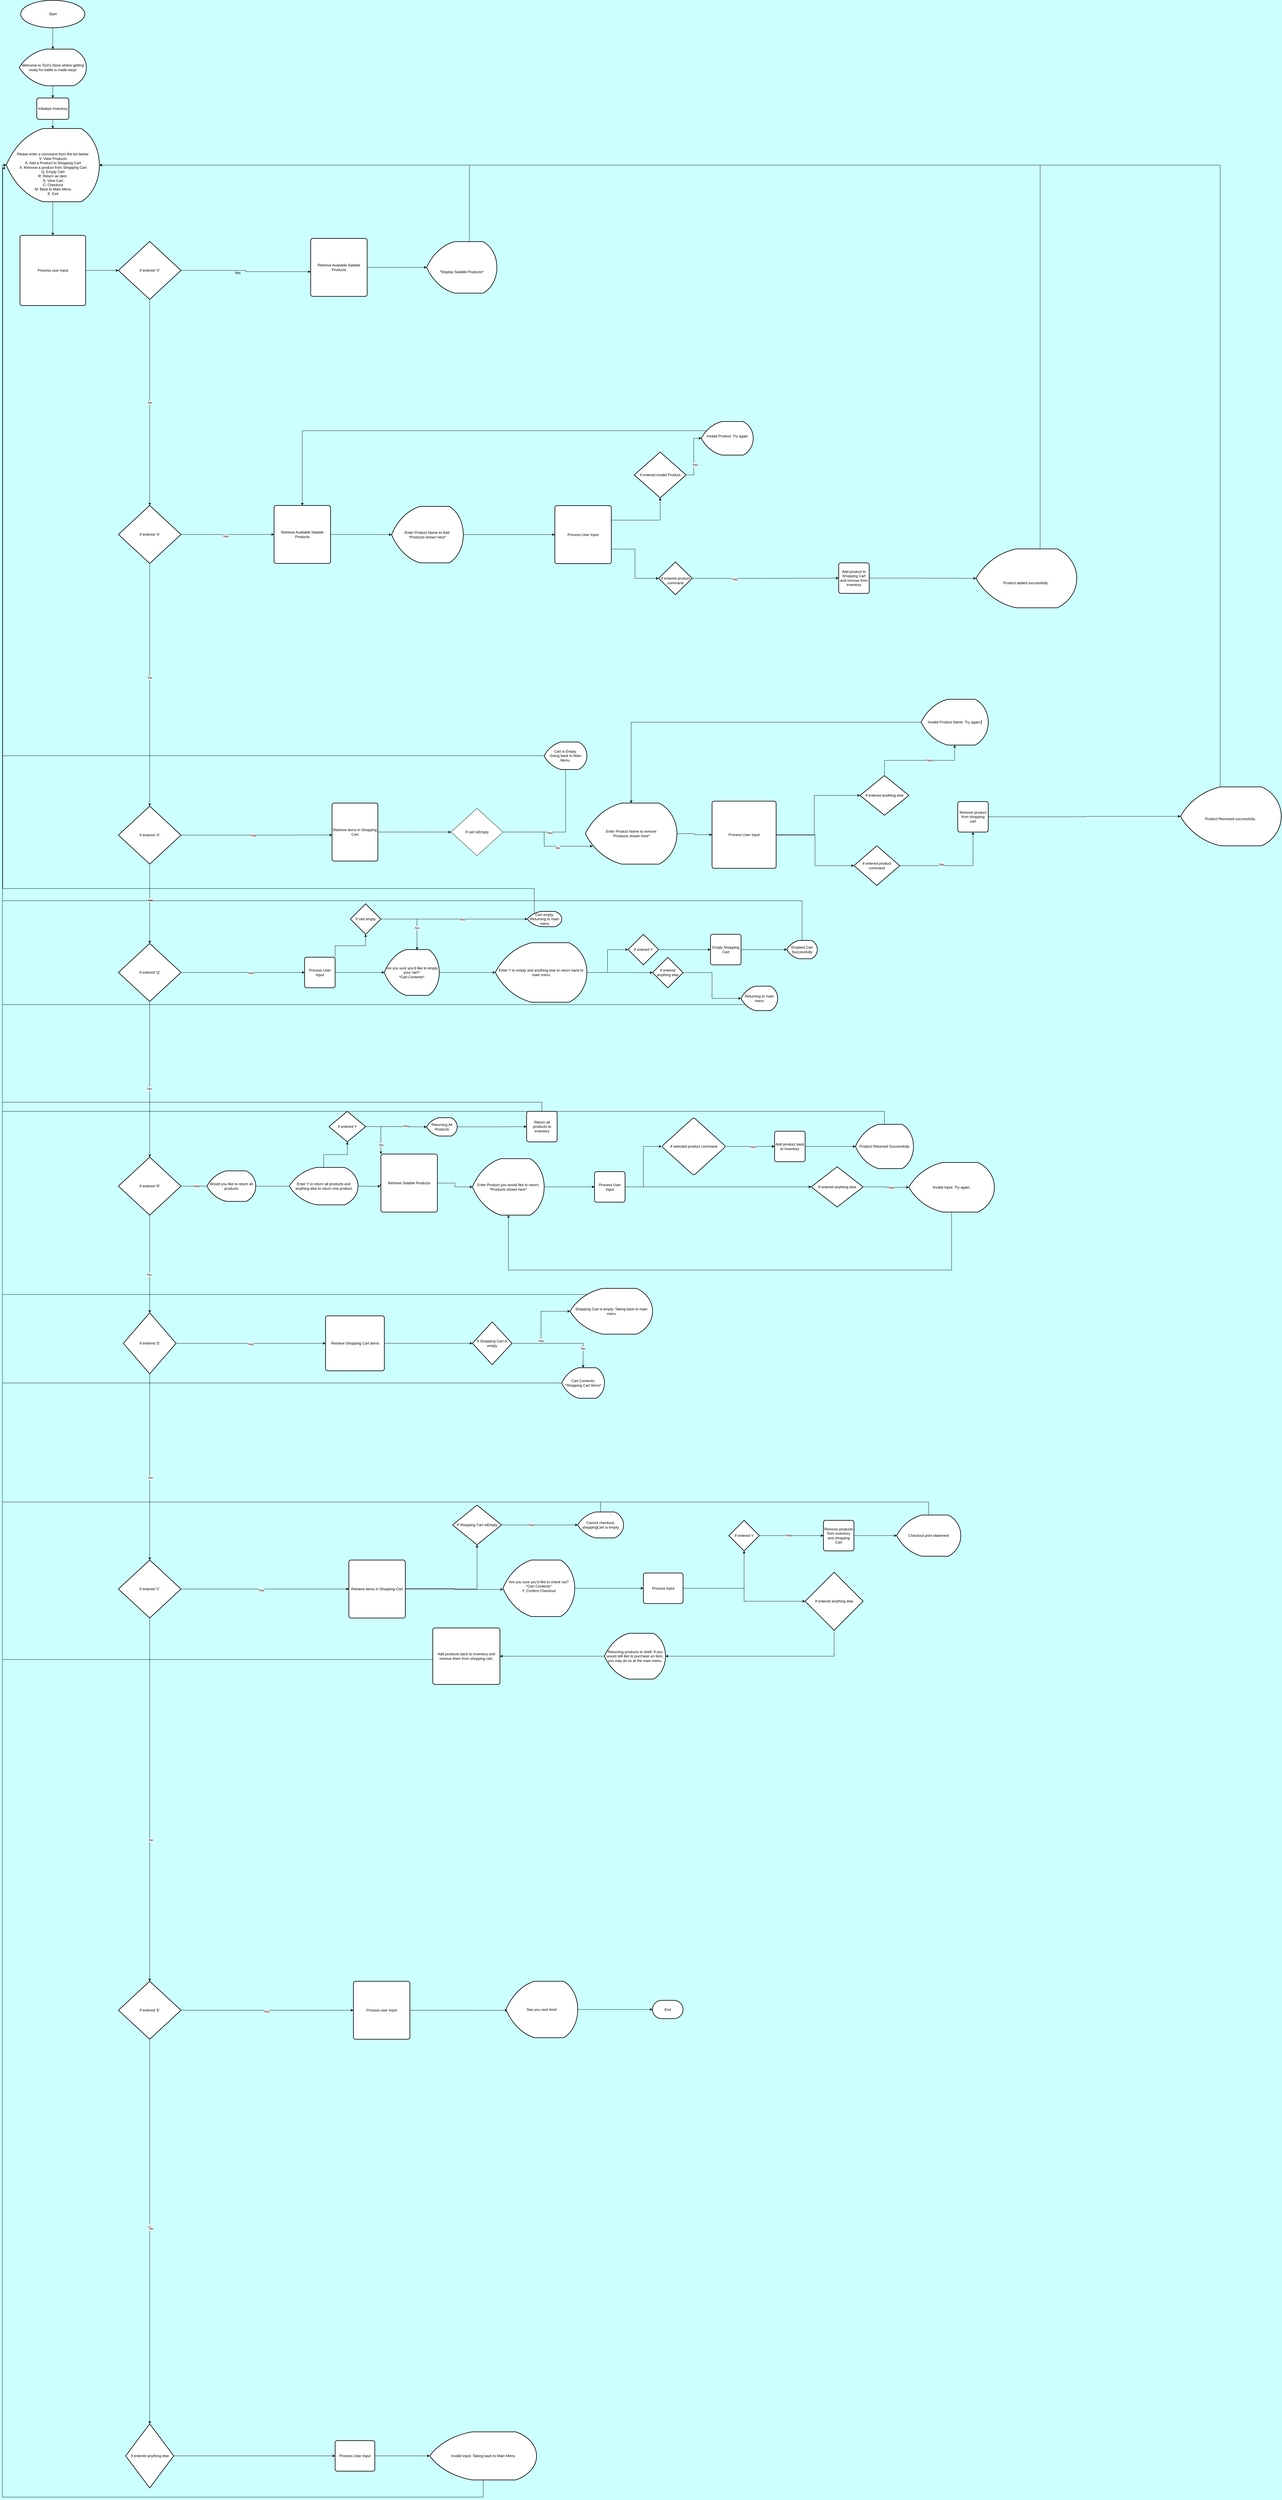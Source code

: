 <mxfile version="24.0.8" type="github">
  <diagram name="Page-1" id="eIcaw5Ktxpqwb3rYndxn">
    <mxGraphModel dx="2294" dy="2080" grid="1" gridSize="10" guides="1" tooltips="1" connect="1" arrows="1" fold="1" page="1" pageScale="1" pageWidth="850" pageHeight="1100" background="#CCFFFF" math="0" shadow="0">
      <root>
        <mxCell id="0" />
        <mxCell id="1" parent="0" />
        <mxCell id="yzI9sUqMzmRR-9goqgxq-1" value="Process user Input" style="rounded=1;whiteSpace=wrap;html=1;absoluteArcSize=1;arcSize=14;strokeWidth=2;" parent="1" vertex="1">
          <mxGeometry x="57.5" y="670" width="215" height="230" as="geometry" />
        </mxCell>
        <mxCell id="yzI9sUqMzmRR-9goqgxq-8" style="edgeStyle=orthogonalEdgeStyle;rounded=0;orthogonalLoop=1;jettySize=auto;html=1;exitX=0.5;exitY=1;exitDx=0;exitDy=0;exitPerimeter=0;entryX=0.5;entryY=0;entryDx=0;entryDy=0;" parent="1" source="yzI9sUqMzmRR-9goqgxq-2" target="Ji2q7HhagyUwaT0Esobe-1" edge="1">
          <mxGeometry relative="1" as="geometry" />
        </mxCell>
        <mxCell id="yzI9sUqMzmRR-9goqgxq-2" value="Welcome to Toni&#39;s Store where getting ready for battle is made easy!" style="strokeWidth=2;html=1;shape=mxgraph.flowchart.display;whiteSpace=wrap;" parent="1" vertex="1">
          <mxGeometry x="55" y="60" width="220" height="120" as="geometry" />
        </mxCell>
        <mxCell id="yzI9sUqMzmRR-9goqgxq-6" style="edgeStyle=orthogonalEdgeStyle;rounded=0;orthogonalLoop=1;jettySize=auto;html=1;exitX=0.5;exitY=1;exitDx=0;exitDy=0;exitPerimeter=0;" parent="1" source="yzI9sUqMzmRR-9goqgxq-3" target="yzI9sUqMzmRR-9goqgxq-2" edge="1">
          <mxGeometry relative="1" as="geometry" />
        </mxCell>
        <mxCell id="yzI9sUqMzmRR-9goqgxq-3" value="Start" style="strokeWidth=2;html=1;shape=mxgraph.flowchart.start_1;whiteSpace=wrap;" parent="1" vertex="1">
          <mxGeometry x="60" y="-100" width="210" height="90" as="geometry" />
        </mxCell>
        <mxCell id="SoI4EGUGny9ELKLl9ZO0-38" style="edgeStyle=orthogonalEdgeStyle;rounded=0;orthogonalLoop=1;jettySize=auto;html=1;exitX=1;exitY=0.5;exitDx=0;exitDy=0;exitPerimeter=0;entryX=0.001;entryY=0.574;entryDx=0;entryDy=0;entryPerimeter=0;" edge="1" parent="1" source="yzI9sUqMzmRR-9goqgxq-4" target="yzI9sUqMzmRR-9goqgxq-26">
          <mxGeometry relative="1" as="geometry">
            <mxPoint x="730" y="785.455" as="targetPoint" />
          </mxGeometry>
        </mxCell>
        <mxCell id="yzI9sUqMzmRR-9goqgxq-4" value="If entered &#39;V&#39;" style="strokeWidth=2;html=1;shape=mxgraph.flowchart.decision;whiteSpace=wrap;" parent="1" vertex="1">
          <mxGeometry x="380" y="690" width="205" height="190" as="geometry" />
        </mxCell>
        <mxCell id="yzI9sUqMzmRR-9goqgxq-9" style="edgeStyle=orthogonalEdgeStyle;rounded=0;orthogonalLoop=1;jettySize=auto;html=1;exitX=0.5;exitY=1;exitDx=0;exitDy=0;exitPerimeter=0;entryX=0.5;entryY=0;entryDx=0;entryDy=0;" parent="1" source="yzI9sUqMzmRR-9goqgxq-7" target="yzI9sUqMzmRR-9goqgxq-1" edge="1">
          <mxGeometry relative="1" as="geometry" />
        </mxCell>
        <mxCell id="yzI9sUqMzmRR-9goqgxq-7" value="&lt;br&gt;&lt;br&gt;&lt;br&gt;&lt;br&gt;&lt;br&gt;Please enter a command from the list below:&lt;br&gt;V: View Products&lt;br&gt;A: Add a Product to Shopping Cart&lt;br&gt;X: Remove a product from Shopping Cart&lt;div&gt;Q: Empty Cart&lt;br&gt;R: Return an item&amp;nbsp;&lt;br&gt;S; View Cart&lt;br&gt;C: Checkout&lt;br&gt;M: Back to Main Menu&lt;br&gt;E: Exit&lt;br&gt;&lt;div&gt;&lt;br&gt;&lt;/div&gt;&lt;/div&gt;" style="strokeWidth=2;html=1;shape=mxgraph.flowchart.display;whiteSpace=wrap;" parent="1" vertex="1">
          <mxGeometry x="12.5" y="320" width="305" height="240" as="geometry" />
        </mxCell>
        <mxCell id="yzI9sUqMzmRR-9goqgxq-38" style="edgeStyle=orthogonalEdgeStyle;rounded=0;orthogonalLoop=1;jettySize=auto;html=1;entryX=0;entryY=0.5;entryDx=0;entryDy=0;" parent="1" source="yzI9sUqMzmRR-9goqgxq-11" target="yzI9sUqMzmRR-9goqgxq-30" edge="1">
          <mxGeometry relative="1" as="geometry" />
        </mxCell>
        <mxCell id="yzI9sUqMzmRR-9goqgxq-41" value="Yes" style="edgeLabel;html=1;align=center;verticalAlign=middle;resizable=0;points=[];" parent="yzI9sUqMzmRR-9goqgxq-38" vertex="1" connectable="0">
          <mxGeometry x="-0.044" y="-4" relative="1" as="geometry">
            <mxPoint as="offset" />
          </mxGeometry>
        </mxCell>
        <mxCell id="yzI9sUqMzmRR-9goqgxq-11" value="If entered &#39;C&#39;" style="strokeWidth=2;html=1;shape=mxgraph.flowchart.decision;whiteSpace=wrap;" parent="1" vertex="1">
          <mxGeometry x="380" y="5010" width="205" height="190" as="geometry" />
        </mxCell>
        <mxCell id="8KenlMF8k856APXQgud9-43" style="edgeStyle=orthogonalEdgeStyle;rounded=0;orthogonalLoop=1;jettySize=auto;html=1;exitX=0.5;exitY=1;exitDx=0;exitDy=0;exitPerimeter=0;" parent="1" source="yzI9sUqMzmRR-9goqgxq-12" target="8KenlMF8k856APXQgud9-40" edge="1">
          <mxGeometry relative="1" as="geometry" />
        </mxCell>
        <mxCell id="8KenlMF8k856APXQgud9-44" value="No" style="edgeLabel;html=1;align=center;verticalAlign=middle;resizable=0;points=[];" parent="8KenlMF8k856APXQgud9-43" vertex="1" connectable="0">
          <mxGeometry x="0.219" y="-2" relative="1" as="geometry">
            <mxPoint as="offset" />
          </mxGeometry>
        </mxCell>
        <mxCell id="yzI9sUqMzmRR-9goqgxq-12" value="If entered &#39;R&#39;" style="strokeWidth=2;html=1;shape=mxgraph.flowchart.decision;whiteSpace=wrap;" parent="1" vertex="1">
          <mxGeometry x="380" y="3690" width="205" height="190" as="geometry" />
        </mxCell>
        <mxCell id="yzI9sUqMzmRR-9goqgxq-13" value="If entered &#39;X&#39;" style="strokeWidth=2;html=1;shape=mxgraph.flowchart.decision;whiteSpace=wrap;" parent="1" vertex="1">
          <mxGeometry x="380" y="2540" width="205" height="190" as="geometry" />
        </mxCell>
        <mxCell id="yzI9sUqMzmRR-9goqgxq-14" value="If entered &#39;A&#39;" style="strokeWidth=2;html=1;shape=mxgraph.flowchart.decision;whiteSpace=wrap;" parent="1" vertex="1">
          <mxGeometry x="380" y="1555" width="205" height="190" as="geometry" />
        </mxCell>
        <mxCell id="yzI9sUqMzmRR-9goqgxq-15" style="edgeStyle=orthogonalEdgeStyle;rounded=0;orthogonalLoop=1;jettySize=auto;html=1;entryX=0;entryY=0.5;entryDx=0;entryDy=0;entryPerimeter=0;" parent="1" source="yzI9sUqMzmRR-9goqgxq-1" target="yzI9sUqMzmRR-9goqgxq-4" edge="1">
          <mxGeometry relative="1" as="geometry" />
        </mxCell>
        <mxCell id="yzI9sUqMzmRR-9goqgxq-16" value="No" style="edgeStyle=orthogonalEdgeStyle;rounded=0;orthogonalLoop=1;jettySize=auto;html=1;exitX=0.5;exitY=1;exitDx=0;exitDy=0;exitPerimeter=0;entryX=0.5;entryY=0;entryDx=0;entryDy=0;entryPerimeter=0;" parent="1" source="yzI9sUqMzmRR-9goqgxq-4" target="yzI9sUqMzmRR-9goqgxq-14" edge="1">
          <mxGeometry relative="1" as="geometry" />
        </mxCell>
        <mxCell id="yzI9sUqMzmRR-9goqgxq-18" style="edgeStyle=orthogonalEdgeStyle;rounded=0;orthogonalLoop=1;jettySize=auto;html=1;exitX=0.5;exitY=1;exitDx=0;exitDy=0;exitPerimeter=0;entryX=0.5;entryY=0;entryDx=0;entryDy=0;entryPerimeter=0;" parent="1" source="yzI9sUqMzmRR-9goqgxq-14" target="yzI9sUqMzmRR-9goqgxq-13" edge="1">
          <mxGeometry relative="1" as="geometry" />
        </mxCell>
        <mxCell id="yzI9sUqMzmRR-9goqgxq-22" value="No" style="edgeLabel;html=1;align=center;verticalAlign=middle;resizable=0;points=[];" parent="yzI9sUqMzmRR-9goqgxq-18" vertex="1" connectable="0">
          <mxGeometry x="-0.061" relative="1" as="geometry">
            <mxPoint as="offset" />
          </mxGeometry>
        </mxCell>
        <mxCell id="yzI9sUqMzmRR-9goqgxq-19" style="edgeStyle=orthogonalEdgeStyle;rounded=0;orthogonalLoop=1;jettySize=auto;html=1;exitX=0.5;exitY=1;exitDx=0;exitDy=0;exitPerimeter=0;entryX=0.5;entryY=0;entryDx=0;entryDy=0;entryPerimeter=0;" parent="1" source="SoI4EGUGny9ELKLl9ZO0-1" target="yzI9sUqMzmRR-9goqgxq-12" edge="1">
          <mxGeometry relative="1" as="geometry" />
        </mxCell>
        <mxCell id="SoI4EGUGny9ELKLl9ZO0-4" value="No" style="edgeLabel;html=1;align=center;verticalAlign=middle;resizable=0;points=[];" vertex="1" connectable="0" parent="yzI9sUqMzmRR-9goqgxq-19">
          <mxGeometry x="0.115" y="-1" relative="1" as="geometry">
            <mxPoint y="1" as="offset" />
          </mxGeometry>
        </mxCell>
        <mxCell id="yzI9sUqMzmRR-9goqgxq-21" style="edgeStyle=orthogonalEdgeStyle;rounded=0;orthogonalLoop=1;jettySize=auto;html=1;exitX=0.5;exitY=1;exitDx=0;exitDy=0;exitPerimeter=0;entryX=0.5;entryY=0;entryDx=0;entryDy=0;entryPerimeter=0;" parent="1" source="yzI9sUqMzmRR-9goqgxq-11" target="zypE5ITx2ImbV6XnPkiI-3" edge="1">
          <mxGeometry relative="1" as="geometry">
            <mxPoint x="482.5" y="6240" as="targetPoint" />
          </mxGeometry>
        </mxCell>
        <mxCell id="yzI9sUqMzmRR-9goqgxq-25" value="No" style="edgeLabel;html=1;align=center;verticalAlign=middle;resizable=0;points=[];" parent="yzI9sUqMzmRR-9goqgxq-21" vertex="1" connectable="0">
          <mxGeometry x="0.222" y="3" relative="1" as="geometry">
            <mxPoint as="offset" />
          </mxGeometry>
        </mxCell>
        <mxCell id="yzI9sUqMzmRR-9goqgxq-26" value="Retrieve Available Salable Products" style="rounded=1;whiteSpace=wrap;html=1;absoluteArcSize=1;arcSize=14;strokeWidth=2;" parent="1" vertex="1">
          <mxGeometry x="1010" y="680" width="185" height="190" as="geometry" />
        </mxCell>
        <mxCell id="zypE5ITx2ImbV6XnPkiI-9" style="edgeStyle=orthogonalEdgeStyle;rounded=0;orthogonalLoop=1;jettySize=auto;html=1;entryX=0;entryY=0.5;entryDx=0;entryDy=0;entryPerimeter=0;" parent="1" source="yzI9sUqMzmRR-9goqgxq-27" target="zypE5ITx2ImbV6XnPkiI-7" edge="1">
          <mxGeometry relative="1" as="geometry">
            <mxPoint x="1310" y="1005" as="targetPoint" />
          </mxGeometry>
        </mxCell>
        <mxCell id="yzI9sUqMzmRR-9goqgxq-27" value="Retrieve Available Salable Products" style="rounded=1;whiteSpace=wrap;html=1;absoluteArcSize=1;arcSize=14;strokeWidth=2;" parent="1" vertex="1">
          <mxGeometry x="890" y="1555" width="185" height="190" as="geometry" />
        </mxCell>
        <mxCell id="8KenlMF8k856APXQgud9-5" style="edgeStyle=orthogonalEdgeStyle;rounded=0;orthogonalLoop=1;jettySize=auto;html=1;entryX=0;entryY=0.5;entryDx=0;entryDy=0;" parent="1" source="yzI9sUqMzmRR-9goqgxq-28" target="8KenlMF8k856APXQgud9-3" edge="1">
          <mxGeometry relative="1" as="geometry" />
        </mxCell>
        <mxCell id="yzI9sUqMzmRR-9goqgxq-28" value="Retrieve items in Shopping Cart" style="rounded=1;whiteSpace=wrap;html=1;absoluteArcSize=1;arcSize=14;strokeWidth=2;" parent="1" vertex="1">
          <mxGeometry x="1080" y="2530" width="150" height="190" as="geometry" />
        </mxCell>
        <mxCell id="8KenlMF8k856APXQgud9-35" style="edgeStyle=orthogonalEdgeStyle;rounded=0;orthogonalLoop=1;jettySize=auto;html=1;" parent="1" source="yzI9sUqMzmRR-9goqgxq-30" target="8KenlMF8k856APXQgud9-36" edge="1">
          <mxGeometry relative="1" as="geometry">
            <mxPoint x="1550" y="4890" as="targetPoint" />
          </mxGeometry>
        </mxCell>
        <mxCell id="yzI9sUqMzmRR-9goqgxq-30" value="Retrieve items in Shopping Cart" style="rounded=1;whiteSpace=wrap;html=1;absoluteArcSize=1;arcSize=14;strokeWidth=2;" parent="1" vertex="1">
          <mxGeometry x="1135" y="5010" width="185" height="190" as="geometry" />
        </mxCell>
        <mxCell id="yzI9sUqMzmRR-9goqgxq-34" style="edgeStyle=orthogonalEdgeStyle;rounded=0;orthogonalLoop=1;jettySize=auto;html=1;entryX=0;entryY=0.5;entryDx=0;entryDy=0;exitX=1;exitY=0.5;exitDx=0;exitDy=0;exitPerimeter=0;" parent="1" source="yzI9sUqMzmRR-9goqgxq-14" target="yzI9sUqMzmRR-9goqgxq-27" edge="1">
          <mxGeometry relative="1" as="geometry">
            <mxPoint x="600" y="1004.33" as="sourcePoint" />
            <mxPoint x="904" y="1004.33" as="targetPoint" />
          </mxGeometry>
        </mxCell>
        <mxCell id="yzI9sUqMzmRR-9goqgxq-35" value="Yes" style="edgeLabel;html=1;align=center;verticalAlign=middle;resizable=0;points=[];" parent="yzI9sUqMzmRR-9goqgxq-34" vertex="1" connectable="0">
          <mxGeometry x="-0.052" y="-6" relative="1" as="geometry">
            <mxPoint x="1" as="offset" />
          </mxGeometry>
        </mxCell>
        <mxCell id="yzI9sUqMzmRR-9goqgxq-36" style="edgeStyle=orthogonalEdgeStyle;rounded=0;orthogonalLoop=1;jettySize=auto;html=1;exitX=1;exitY=0.5;exitDx=0;exitDy=0;exitPerimeter=0;entryX=0.002;entryY=0.551;entryDx=0;entryDy=0;entryPerimeter=0;" parent="1" source="yzI9sUqMzmRR-9goqgxq-13" target="yzI9sUqMzmRR-9goqgxq-28" edge="1">
          <mxGeometry relative="1" as="geometry" />
        </mxCell>
        <mxCell id="yzI9sUqMzmRR-9goqgxq-43" value="Yes" style="edgeLabel;html=1;align=center;verticalAlign=middle;resizable=0;points=[];" parent="yzI9sUqMzmRR-9goqgxq-36" vertex="1" connectable="0">
          <mxGeometry x="-0.046" y="-1" relative="1" as="geometry">
            <mxPoint as="offset" />
          </mxGeometry>
        </mxCell>
        <mxCell id="yzI9sUqMzmRR-9goqgxq-37" style="edgeStyle=orthogonalEdgeStyle;rounded=0;orthogonalLoop=1;jettySize=auto;html=1;entryX=-0.008;entryY=0.555;entryDx=0;entryDy=0;entryPerimeter=0;" parent="1" source="yzI9sUqMzmRR-9goqgxq-12" target="yzI9sUqMzmRR-9goqgxq-29" edge="1">
          <mxGeometry relative="1" as="geometry" />
        </mxCell>
        <mxCell id="SoI4EGUGny9ELKLl9ZO0-47" value="Yes" style="edgeLabel;html=1;align=center;verticalAlign=middle;resizable=0;points=[];" vertex="1" connectable="0" parent="yzI9sUqMzmRR-9goqgxq-37">
          <mxGeometry x="-0.841" relative="1" as="geometry">
            <mxPoint x="-1" as="offset" />
          </mxGeometry>
        </mxCell>
        <mxCell id="zypE5ITx2ImbV6XnPkiI-25" style="edgeStyle=orthogonalEdgeStyle;rounded=0;orthogonalLoop=1;jettySize=auto;html=1;entryX=1;entryY=0.5;entryDx=0;entryDy=0;entryPerimeter=0;exitX=0.649;exitY=0.012;exitDx=0;exitDy=0;exitPerimeter=0;" parent="1" source="yzI9sUqMzmRR-9goqgxq-44" target="yzI9sUqMzmRR-9goqgxq-7" edge="1">
          <mxGeometry relative="1" as="geometry">
            <mxPoint x="1740" y="575" as="targetPoint" />
            <Array as="points">
              <mxPoint x="1530" y="693" />
              <mxPoint x="1530" y="440" />
            </Array>
          </mxGeometry>
        </mxCell>
        <mxCell id="yzI9sUqMzmRR-9goqgxq-44" value="&lt;br&gt;&lt;br&gt;&lt;br&gt;*Display Salable Products*&lt;br&gt;&lt;br style=&quot;border-color: var(--border-color);&quot;&gt;&lt;div style=&quot;border-color: var(--border-color);&quot;&gt;&lt;/div&gt;" style="strokeWidth=2;html=1;shape=mxgraph.flowchart.display;whiteSpace=wrap;" parent="1" vertex="1">
          <mxGeometry x="1390" y="690.63" width="230" height="168.75" as="geometry" />
        </mxCell>
        <mxCell id="zypE5ITx2ImbV6XnPkiI-1" style="edgeStyle=orthogonalEdgeStyle;rounded=0;orthogonalLoop=1;jettySize=auto;html=1;exitX=1;exitY=0.5;exitDx=0;exitDy=0;exitPerimeter=0;entryX=0;entryY=0.5;entryDx=0;entryDy=0;" parent="1" source="zypE5ITx2ImbV6XnPkiI-3" target="zypE5ITx2ImbV6XnPkiI-4" edge="1">
          <mxGeometry relative="1" as="geometry" />
        </mxCell>
        <mxCell id="zypE5ITx2ImbV6XnPkiI-2" value="Yes" style="edgeLabel;html=1;align=center;verticalAlign=middle;resizable=0;points=[];" parent="zypE5ITx2ImbV6XnPkiI-1" vertex="1" connectable="0">
          <mxGeometry x="-0.009" y="-4" relative="1" as="geometry">
            <mxPoint as="offset" />
          </mxGeometry>
        </mxCell>
        <mxCell id="zypE5ITx2ImbV6XnPkiI-176" style="edgeStyle=orthogonalEdgeStyle;rounded=0;orthogonalLoop=1;jettySize=auto;html=1;" parent="1" source="zypE5ITx2ImbV6XnPkiI-3" target="zypE5ITx2ImbV6XnPkiI-177" edge="1">
          <mxGeometry relative="1" as="geometry">
            <mxPoint x="482.5" y="7870" as="targetPoint" />
          </mxGeometry>
        </mxCell>
        <mxCell id="zypE5ITx2ImbV6XnPkiI-185" value="no" style="edgeLabel;html=1;align=center;verticalAlign=middle;resizable=0;points=[];" parent="zypE5ITx2ImbV6XnPkiI-176" vertex="1" connectable="0">
          <mxGeometry x="-0.028" relative="1" as="geometry">
            <mxPoint y="1" as="offset" />
          </mxGeometry>
        </mxCell>
        <mxCell id="zypE5ITx2ImbV6XnPkiI-186" value="No" style="edgeLabel;html=1;align=center;verticalAlign=middle;resizable=0;points=[];" parent="zypE5ITx2ImbV6XnPkiI-176" vertex="1" connectable="0">
          <mxGeometry x="-0.018" y="4" relative="1" as="geometry">
            <mxPoint y="1" as="offset" />
          </mxGeometry>
        </mxCell>
        <mxCell id="zypE5ITx2ImbV6XnPkiI-3" value="If entered &#39;E&#39;" style="strokeWidth=2;html=1;shape=mxgraph.flowchart.decision;whiteSpace=wrap;" parent="1" vertex="1">
          <mxGeometry x="380" y="6390" width="205" height="190" as="geometry" />
        </mxCell>
        <mxCell id="zypE5ITx2ImbV6XnPkiI-4" value="Process user Input" style="rounded=1;whiteSpace=wrap;html=1;absoluteArcSize=1;arcSize=14;strokeWidth=2;" parent="1" vertex="1">
          <mxGeometry x="1150" y="6390" width="185" height="190" as="geometry" />
        </mxCell>
        <mxCell id="zypE5ITx2ImbV6XnPkiI-20" style="edgeStyle=orthogonalEdgeStyle;rounded=0;orthogonalLoop=1;jettySize=auto;html=1;entryX=0;entryY=0.5;entryDx=0;entryDy=0;" parent="1" source="zypE5ITx2ImbV6XnPkiI-7" target="zypE5ITx2ImbV6XnPkiI-21" edge="1">
          <mxGeometry relative="1" as="geometry">
            <mxPoint x="1730" y="1007.5" as="targetPoint" />
          </mxGeometry>
        </mxCell>
        <mxCell id="zypE5ITx2ImbV6XnPkiI-7" value="&lt;br&gt;Enter Product Name to Add:&lt;br&gt;*Products shown here*&lt;div&gt;&lt;br/&gt;&lt;/div&gt;" style="strokeWidth=2;html=1;shape=mxgraph.flowchart.display;whiteSpace=wrap;" parent="1" vertex="1">
          <mxGeometry x="1275" y="1558" width="235" height="185" as="geometry" />
        </mxCell>
        <mxCell id="zypE5ITx2ImbV6XnPkiI-8" style="edgeStyle=orthogonalEdgeStyle;rounded=0;orthogonalLoop=1;jettySize=auto;html=1;exitX=1;exitY=0.5;exitDx=0;exitDy=0;entryX=0;entryY=0.5;entryDx=0;entryDy=0;entryPerimeter=0;" parent="1" source="yzI9sUqMzmRR-9goqgxq-26" target="yzI9sUqMzmRR-9goqgxq-44" edge="1">
          <mxGeometry relative="1" as="geometry" />
        </mxCell>
        <mxCell id="zypE5ITx2ImbV6XnPkiI-46" style="edgeStyle=orthogonalEdgeStyle;rounded=0;orthogonalLoop=1;jettySize=auto;html=1;" parent="1" source="zypE5ITx2ImbV6XnPkiI-11" target="zypE5ITx2ImbV6XnPkiI-47" edge="1">
          <mxGeometry relative="1" as="geometry">
            <mxPoint x="1780" y="1230" as="targetPoint" />
          </mxGeometry>
        </mxCell>
        <mxCell id="zypE5ITx2ImbV6XnPkiI-11" value="Enter Product Name to remove&lt;br&gt;*Products shown here*" style="strokeWidth=2;html=1;shape=mxgraph.flowchart.display;whiteSpace=wrap;" parent="1" vertex="1">
          <mxGeometry x="1910" y="2530" width="300" height="200" as="geometry" />
        </mxCell>
        <mxCell id="zypE5ITx2ImbV6XnPkiI-12" style="edgeStyle=orthogonalEdgeStyle;rounded=0;orthogonalLoop=1;jettySize=auto;html=1;entryX=0;entryY=0.5;entryDx=0;entryDy=0;entryPerimeter=0;" parent="1" target="zypE5ITx2ImbV6XnPkiI-13" edge="1" source="yzI9sUqMzmRR-9goqgxq-29">
          <mxGeometry relative="1" as="geometry">
            <mxPoint x="1500" y="3790" as="targetPoint" />
            <mxPoint x="1265" y="3790" as="sourcePoint" />
          </mxGeometry>
        </mxCell>
        <mxCell id="zypE5ITx2ImbV6XnPkiI-128" style="edgeStyle=orthogonalEdgeStyle;rounded=0;orthogonalLoop=1;jettySize=auto;html=1;" parent="1" source="zypE5ITx2ImbV6XnPkiI-13" target="zypE5ITx2ImbV6XnPkiI-129" edge="1">
          <mxGeometry relative="1" as="geometry">
            <mxPoint x="1990" y="3787.5" as="targetPoint" />
          </mxGeometry>
        </mxCell>
        <mxCell id="zypE5ITx2ImbV6XnPkiI-13" value="&lt;br&gt;Enter Product you would like to return:&lt;br&gt;*Products shown here*&lt;div&gt;&lt;br&gt;&lt;/div&gt;" style="strokeWidth=2;html=1;shape=mxgraph.flowchart.display;whiteSpace=wrap;" parent="1" vertex="1">
          <mxGeometry x="1540" y="3695" width="235" height="185" as="geometry" />
        </mxCell>
        <mxCell id="zypE5ITx2ImbV6XnPkiI-14" style="edgeStyle=orthogonalEdgeStyle;rounded=0;orthogonalLoop=1;jettySize=auto;html=1;entryX=0;entryY=0.5;entryDx=0;entryDy=0;entryPerimeter=0;" parent="1" edge="1">
          <mxGeometry relative="1" as="geometry">
            <mxPoint x="1640" y="5106.25" as="targetPoint" />
            <mxPoint x="1320" y="5103.75" as="sourcePoint" />
            <Array as="points">
              <mxPoint x="1481" y="5104" />
              <mxPoint x="1641" y="5106" />
            </Array>
          </mxGeometry>
        </mxCell>
        <mxCell id="zypE5ITx2ImbV6XnPkiI-152" style="edgeStyle=orthogonalEdgeStyle;rounded=0;orthogonalLoop=1;jettySize=auto;html=1;" parent="1" source="zypE5ITx2ImbV6XnPkiI-15" target="zypE5ITx2ImbV6XnPkiI-153" edge="1">
          <mxGeometry relative="1" as="geometry">
            <mxPoint x="2130" y="5010" as="targetPoint" />
          </mxGeometry>
        </mxCell>
        <mxCell id="zypE5ITx2ImbV6XnPkiI-15" value="Are you sure you&#39;d like to check out?&lt;br&gt;*Cart Contents*&lt;br&gt;Y: Confirm Checkout&lt;div&gt;&lt;br&gt;&lt;/div&gt;" style="strokeWidth=2;html=1;shape=mxgraph.flowchart.display;whiteSpace=wrap;" parent="1" vertex="1">
          <mxGeometry x="1640" y="5010" width="235" height="185" as="geometry" />
        </mxCell>
        <mxCell id="zypE5ITx2ImbV6XnPkiI-18" style="edgeStyle=orthogonalEdgeStyle;rounded=0;orthogonalLoop=1;jettySize=auto;html=1;entryX=0.021;entryY=0.514;entryDx=0;entryDy=0;entryPerimeter=0;exitX=1;exitY=0.5;exitDx=0;exitDy=0;" parent="1" source="zypE5ITx2ImbV6XnPkiI-4" target="zypE5ITx2ImbV6XnPkiI-19" edge="1">
          <mxGeometry relative="1" as="geometry">
            <mxPoint x="1555" y="7515" as="targetPoint" />
            <mxPoint x="1400" y="6630" as="sourcePoint" />
          </mxGeometry>
        </mxCell>
        <mxCell id="8KenlMF8k856APXQgud9-26" style="edgeStyle=orthogonalEdgeStyle;rounded=0;orthogonalLoop=1;jettySize=auto;html=1;" parent="1" source="zypE5ITx2ImbV6XnPkiI-19" target="8KenlMF8k856APXQgud9-27" edge="1">
          <mxGeometry relative="1" as="geometry">
            <mxPoint x="2180" y="6482.5" as="targetPoint" />
          </mxGeometry>
        </mxCell>
        <mxCell id="zypE5ITx2ImbV6XnPkiI-19" value="See you next time!" style="strokeWidth=2;html=1;shape=mxgraph.flowchart.display;whiteSpace=wrap;" parent="1" vertex="1">
          <mxGeometry x="1650" y="6390" width="235" height="185" as="geometry" />
        </mxCell>
        <mxCell id="zypE5ITx2ImbV6XnPkiI-81" style="edgeStyle=orthogonalEdgeStyle;rounded=0;orthogonalLoop=1;jettySize=auto;html=1;exitX=1;exitY=0.25;exitDx=0;exitDy=0;" parent="1" source="zypE5ITx2ImbV6XnPkiI-21" target="zypE5ITx2ImbV6XnPkiI-82" edge="1">
          <mxGeometry relative="1" as="geometry">
            <mxPoint x="2140" y="920" as="targetPoint" />
          </mxGeometry>
        </mxCell>
        <mxCell id="zypE5ITx2ImbV6XnPkiI-84" style="edgeStyle=orthogonalEdgeStyle;rounded=0;orthogonalLoop=1;jettySize=auto;html=1;exitX=1;exitY=0.75;exitDx=0;exitDy=0;entryX=0;entryY=0.5;entryDx=0;entryDy=0;entryPerimeter=0;" parent="1" source="zypE5ITx2ImbV6XnPkiI-21" target="zypE5ITx2ImbV6XnPkiI-85" edge="1">
          <mxGeometry relative="1" as="geometry">
            <mxPoint x="2100" y="1056" as="targetPoint" />
          </mxGeometry>
        </mxCell>
        <mxCell id="zypE5ITx2ImbV6XnPkiI-21" value="Process User Input" style="rounded=1;whiteSpace=wrap;html=1;absoluteArcSize=1;arcSize=14;strokeWidth=2;" parent="1" vertex="1">
          <mxGeometry x="1810" y="1555.5" width="185" height="190" as="geometry" />
        </mxCell>
        <mxCell id="zypE5ITx2ImbV6XnPkiI-48" style="edgeStyle=orthogonalEdgeStyle;rounded=0;orthogonalLoop=1;jettySize=auto;html=1;" parent="1" source="zypE5ITx2ImbV6XnPkiI-47" target="zypE5ITx2ImbV6XnPkiI-49" edge="1">
          <mxGeometry relative="1" as="geometry">
            <mxPoint x="2150" y="1230" as="targetPoint" />
            <Array as="points">
              <mxPoint x="2660" y="2635" />
              <mxPoint x="2660" y="2505" />
            </Array>
          </mxGeometry>
        </mxCell>
        <mxCell id="zypE5ITx2ImbV6XnPkiI-52" style="edgeStyle=orthogonalEdgeStyle;rounded=0;orthogonalLoop=1;jettySize=auto;html=1;exitX=1;exitY=0.5;exitDx=0;exitDy=0;" parent="1" source="zypE5ITx2ImbV6XnPkiI-47" target="zypE5ITx2ImbV6XnPkiI-53" edge="1">
          <mxGeometry relative="1" as="geometry">
            <mxPoint x="2130" y="1320" as="targetPoint" />
          </mxGeometry>
        </mxCell>
        <mxCell id="zypE5ITx2ImbV6XnPkiI-47" value="Process User Input" style="rounded=1;whiteSpace=wrap;html=1;absoluteArcSize=1;arcSize=14;strokeWidth=2;" parent="1" vertex="1">
          <mxGeometry x="2325" y="2523.75" width="210" height="220" as="geometry" />
        </mxCell>
        <mxCell id="8KenlMF8k856APXQgud9-16" style="edgeStyle=orthogonalEdgeStyle;rounded=0;orthogonalLoop=1;jettySize=auto;html=1;exitX=0.5;exitY=0;exitDx=0;exitDy=0;exitPerimeter=0;" parent="1" source="zypE5ITx2ImbV6XnPkiI-49" target="8KenlMF8k856APXQgud9-17" edge="1">
          <mxGeometry relative="1" as="geometry">
            <mxPoint x="3110" y="2310" as="targetPoint" />
          </mxGeometry>
        </mxCell>
        <mxCell id="8KenlMF8k856APXQgud9-66" value="Yes" style="edgeLabel;html=1;align=center;verticalAlign=middle;resizable=0;points=[];" parent="8KenlMF8k856APXQgud9-16" vertex="1" connectable="0">
          <mxGeometry x="0.184" relative="1" as="geometry">
            <mxPoint x="-1" as="offset" />
          </mxGeometry>
        </mxCell>
        <mxCell id="zypE5ITx2ImbV6XnPkiI-49" value="If entered anything else" style="strokeWidth=2;html=1;shape=mxgraph.flowchart.decision;whiteSpace=wrap;" parent="1" vertex="1">
          <mxGeometry x="2810" y="2440" width="160" height="130" as="geometry" />
        </mxCell>
        <mxCell id="zypE5ITx2ImbV6XnPkiI-54" style="edgeStyle=orthogonalEdgeStyle;rounded=0;orthogonalLoop=1;jettySize=auto;html=1;exitX=1;exitY=0.5;exitDx=0;exitDy=0;exitPerimeter=0;" parent="1" source="zypE5ITx2ImbV6XnPkiI-53" target="zypE5ITx2ImbV6XnPkiI-55" edge="1">
          <mxGeometry relative="1" as="geometry">
            <mxPoint x="2460" y="1296" as="targetPoint" />
          </mxGeometry>
        </mxCell>
        <mxCell id="zypE5ITx2ImbV6XnPkiI-58" value="Yes" style="edgeLabel;html=1;align=center;verticalAlign=middle;resizable=0;points=[];" parent="zypE5ITx2ImbV6XnPkiI-54" vertex="1" connectable="0">
          <mxGeometry x="-0.225" y="4" relative="1" as="geometry">
            <mxPoint x="1" as="offset" />
          </mxGeometry>
        </mxCell>
        <mxCell id="zypE5ITx2ImbV6XnPkiI-53" value="If entered product command" style="strokeWidth=2;html=1;shape=mxgraph.flowchart.decision;whiteSpace=wrap;" parent="1" vertex="1">
          <mxGeometry x="2790" y="2670" width="150" height="130" as="geometry" />
        </mxCell>
        <mxCell id="zypE5ITx2ImbV6XnPkiI-56" style="edgeStyle=orthogonalEdgeStyle;rounded=0;orthogonalLoop=1;jettySize=auto;html=1;" parent="1" source="zypE5ITx2ImbV6XnPkiI-55" target="zypE5ITx2ImbV6XnPkiI-57" edge="1">
          <mxGeometry relative="1" as="geometry">
            <mxPoint x="2690" y="1296" as="targetPoint" />
          </mxGeometry>
        </mxCell>
        <mxCell id="zypE5ITx2ImbV6XnPkiI-55" value="Remove product from shopping cart" style="rounded=1;whiteSpace=wrap;html=1;absoluteArcSize=1;arcSize=14;strokeWidth=2;" parent="1" vertex="1">
          <mxGeometry x="3130" y="2525" width="100" height="100" as="geometry" />
        </mxCell>
        <mxCell id="8KenlMF8k856APXQgud9-19" style="edgeStyle=orthogonalEdgeStyle;rounded=0;orthogonalLoop=1;jettySize=auto;html=1;" parent="1" source="zypE5ITx2ImbV6XnPkiI-57" target="yzI9sUqMzmRR-9goqgxq-7" edge="1">
          <mxGeometry relative="1" as="geometry">
            <Array as="points">
              <mxPoint x="3990" y="440" />
            </Array>
          </mxGeometry>
        </mxCell>
        <mxCell id="zypE5ITx2ImbV6XnPkiI-57" value="&lt;br&gt;&lt;br&gt;&lt;br&gt;Product Removed successfully.&amp;nbsp;&lt;br&gt;&lt;br&gt;&lt;div&gt;&lt;br&gt;&lt;/div&gt;" style="strokeWidth=2;html=1;shape=mxgraph.flowchart.display;whiteSpace=wrap;" parent="1" vertex="1">
          <mxGeometry x="3860" y="2477" width="330" height="193" as="geometry" />
        </mxCell>
        <mxCell id="8KenlMF8k856APXQgud9-12" style="edgeStyle=orthogonalEdgeStyle;rounded=0;orthogonalLoop=1;jettySize=auto;html=1;" parent="1" source="zypE5ITx2ImbV6XnPkiI-82" target="8KenlMF8k856APXQgud9-13" edge="1">
          <mxGeometry relative="1" as="geometry">
            <mxPoint x="2340" y="1360" as="targetPoint" />
          </mxGeometry>
        </mxCell>
        <mxCell id="8KenlMF8k856APXQgud9-67" value="Yes" style="edgeLabel;html=1;align=center;verticalAlign=middle;resizable=0;points=[];" parent="8KenlMF8k856APXQgud9-12" vertex="1" connectable="0">
          <mxGeometry x="-0.302" y="-4" relative="1" as="geometry">
            <mxPoint y="1" as="offset" />
          </mxGeometry>
        </mxCell>
        <mxCell id="zypE5ITx2ImbV6XnPkiI-82" value="If entered invalid Product" style="strokeWidth=2;html=1;shape=mxgraph.flowchart.decision;whiteSpace=wrap;" parent="1" vertex="1">
          <mxGeometry x="2070" y="1380" width="170" height="150" as="geometry" />
        </mxCell>
        <mxCell id="zypE5ITx2ImbV6XnPkiI-86" style="edgeStyle=orthogonalEdgeStyle;rounded=0;orthogonalLoop=1;jettySize=auto;html=1;" parent="1" source="zypE5ITx2ImbV6XnPkiI-85" target="zypE5ITx2ImbV6XnPkiI-87" edge="1">
          <mxGeometry relative="1" as="geometry">
            <mxPoint x="2340" y="1053.75" as="targetPoint" />
          </mxGeometry>
        </mxCell>
        <mxCell id="8KenlMF8k856APXQgud9-68" value="Yes" style="edgeLabel;html=1;align=center;verticalAlign=middle;resizable=0;points=[];" parent="zypE5ITx2ImbV6XnPkiI-86" vertex="1" connectable="0">
          <mxGeometry x="-0.42" y="-3" relative="1" as="geometry">
            <mxPoint x="-1" as="offset" />
          </mxGeometry>
        </mxCell>
        <mxCell id="zypE5ITx2ImbV6XnPkiI-85" value="&lt;br&gt;If entered product command" style="strokeWidth=2;html=1;shape=mxgraph.flowchart.decision;whiteSpace=wrap;" parent="1" vertex="1">
          <mxGeometry x="2150" y="1740" width="110" height="107.5" as="geometry" />
        </mxCell>
        <mxCell id="zypE5ITx2ImbV6XnPkiI-87" value="Add product to Shopping Cart and remove from inventory" style="rounded=1;whiteSpace=wrap;html=1;absoluteArcSize=1;arcSize=14;strokeWidth=2;" parent="1" vertex="1">
          <mxGeometry x="2740" y="1743" width="100" height="100" as="geometry" />
        </mxCell>
        <mxCell id="8KenlMF8k856APXQgud9-15" style="edgeStyle=orthogonalEdgeStyle;rounded=0;orthogonalLoop=1;jettySize=auto;html=1;" parent="1" source="zypE5ITx2ImbV6XnPkiI-88" target="yzI9sUqMzmRR-9goqgxq-7" edge="1">
          <mxGeometry relative="1" as="geometry">
            <Array as="points">
              <mxPoint x="3400" y="440" />
            </Array>
          </mxGeometry>
        </mxCell>
        <mxCell id="zypE5ITx2ImbV6XnPkiI-88" value="&lt;br&gt;&lt;br&gt;&lt;br&gt;&lt;br&gt;&lt;br&gt;Product added successfully.&amp;nbsp;&lt;br&gt;&lt;br&gt;&lt;br&gt;&lt;div&gt;&lt;br&gt;&lt;/div&gt;" style="strokeWidth=2;html=1;shape=mxgraph.flowchart.display;whiteSpace=wrap;" parent="1" vertex="1">
          <mxGeometry x="3190" y="1697.25" width="330" height="193" as="geometry" />
        </mxCell>
        <mxCell id="zypE5ITx2ImbV6XnPkiI-89" style="edgeStyle=orthogonalEdgeStyle;rounded=0;orthogonalLoop=1;jettySize=auto;html=1;entryX=0;entryY=0.5;entryDx=0;entryDy=0;entryPerimeter=0;" parent="1" source="zypE5ITx2ImbV6XnPkiI-87" target="zypE5ITx2ImbV6XnPkiI-88" edge="1">
          <mxGeometry relative="1" as="geometry" />
        </mxCell>
        <mxCell id="zypE5ITx2ImbV6XnPkiI-131" value="" style="edgeStyle=orthogonalEdgeStyle;rounded=0;orthogonalLoop=1;jettySize=auto;html=1;" parent="1" source="zypE5ITx2ImbV6XnPkiI-129" target="zypE5ITx2ImbV6XnPkiI-130" edge="1">
          <mxGeometry relative="1" as="geometry" />
        </mxCell>
        <mxCell id="zypE5ITx2ImbV6XnPkiI-146" style="edgeStyle=orthogonalEdgeStyle;rounded=0;orthogonalLoop=1;jettySize=auto;html=1;exitX=1;exitY=0.5;exitDx=0;exitDy=0;" parent="1" source="zypE5ITx2ImbV6XnPkiI-129" target="zypE5ITx2ImbV6XnPkiI-147" edge="1">
          <mxGeometry relative="1" as="geometry">
            <mxPoint x="2670" y="3788" as="targetPoint" />
          </mxGeometry>
        </mxCell>
        <mxCell id="zypE5ITx2ImbV6XnPkiI-129" value="Process User Input" style="rounded=1;whiteSpace=wrap;html=1;absoluteArcSize=1;arcSize=14;strokeWidth=2;" parent="1" vertex="1">
          <mxGeometry x="1940" y="3737.5" width="100" height="100" as="geometry" />
        </mxCell>
        <mxCell id="zypE5ITx2ImbV6XnPkiI-134" style="edgeStyle=orthogonalEdgeStyle;rounded=0;orthogonalLoop=1;jettySize=auto;html=1;" parent="1" source="zypE5ITx2ImbV6XnPkiI-130" target="zypE5ITx2ImbV6XnPkiI-135" edge="1">
          <mxGeometry relative="1" as="geometry">
            <mxPoint x="2580" y="3655" as="targetPoint" />
          </mxGeometry>
        </mxCell>
        <mxCell id="8KenlMF8k856APXQgud9-64" value="Yes" style="edgeLabel;html=1;align=center;verticalAlign=middle;resizable=0;points=[];" parent="zypE5ITx2ImbV6XnPkiI-134" vertex="1" connectable="0">
          <mxGeometry x="0.1" y="-2" relative="1" as="geometry">
            <mxPoint as="offset" />
          </mxGeometry>
        </mxCell>
        <mxCell id="zypE5ITx2ImbV6XnPkiI-130" value="If selected product command" style="rhombus;whiteSpace=wrap;html=1;rounded=1;arcSize=14;strokeWidth=2;" parent="1" vertex="1">
          <mxGeometry x="2160" y="3560" width="210" height="190" as="geometry" />
        </mxCell>
        <mxCell id="zypE5ITx2ImbV6XnPkiI-139" style="edgeStyle=orthogonalEdgeStyle;rounded=0;orthogonalLoop=1;jettySize=auto;html=1;" parent="1" source="zypE5ITx2ImbV6XnPkiI-135" target="zypE5ITx2ImbV6XnPkiI-140" edge="1">
          <mxGeometry relative="1" as="geometry">
            <mxPoint x="2800" y="3655" as="targetPoint" />
          </mxGeometry>
        </mxCell>
        <mxCell id="zypE5ITx2ImbV6XnPkiI-135" value="Add product back to inventory" style="rounded=1;whiteSpace=wrap;html=1;absoluteArcSize=1;arcSize=14;strokeWidth=2;" parent="1" vertex="1">
          <mxGeometry x="2530" y="3605" width="100" height="100" as="geometry" />
        </mxCell>
        <mxCell id="8KenlMF8k856APXQgud9-33" style="edgeStyle=orthogonalEdgeStyle;rounded=0;orthogonalLoop=1;jettySize=auto;html=1;" parent="1" source="zypE5ITx2ImbV6XnPkiI-140" target="yzI9sUqMzmRR-9goqgxq-7" edge="1">
          <mxGeometry relative="1" as="geometry">
            <Array as="points">
              <mxPoint x="2890" y="3540" />
              <mxPoint y="3540" />
              <mxPoint y="440" />
            </Array>
          </mxGeometry>
        </mxCell>
        <mxCell id="zypE5ITx2ImbV6XnPkiI-140" value="Product Returned Successfully" style="strokeWidth=2;html=1;shape=mxgraph.flowchart.display;whiteSpace=wrap;" parent="1" vertex="1">
          <mxGeometry x="2795" y="3582.5" width="190" height="145" as="geometry" />
        </mxCell>
        <mxCell id="zypE5ITx2ImbV6XnPkiI-148" style="edgeStyle=orthogonalEdgeStyle;rounded=0;orthogonalLoop=1;jettySize=auto;html=1;" parent="1" source="zypE5ITx2ImbV6XnPkiI-147" target="zypE5ITx2ImbV6XnPkiI-149" edge="1">
          <mxGeometry relative="1" as="geometry">
            <mxPoint x="2990" y="3787.5" as="targetPoint" />
          </mxGeometry>
        </mxCell>
        <mxCell id="8KenlMF8k856APXQgud9-65" value="Yes" style="edgeLabel;html=1;align=center;verticalAlign=middle;resizable=0;points=[];" parent="zypE5ITx2ImbV6XnPkiI-148" vertex="1" connectable="0">
          <mxGeometry x="0.233" y="-1" relative="1" as="geometry">
            <mxPoint x="-1" as="offset" />
          </mxGeometry>
        </mxCell>
        <mxCell id="zypE5ITx2ImbV6XnPkiI-147" value="If entered anything else" style="strokeWidth=2;html=1;shape=mxgraph.flowchart.decision;whiteSpace=wrap;" parent="1" vertex="1">
          <mxGeometry x="2650" y="3721.5" width="170" height="132" as="geometry" />
        </mxCell>
        <mxCell id="8KenlMF8k856APXQgud9-20" style="edgeStyle=orthogonalEdgeStyle;rounded=0;orthogonalLoop=1;jettySize=auto;html=1;" parent="1" source="zypE5ITx2ImbV6XnPkiI-149" target="zypE5ITx2ImbV6XnPkiI-13" edge="1">
          <mxGeometry relative="1" as="geometry">
            <Array as="points">
              <mxPoint x="3110" y="4060" />
              <mxPoint x="1658" y="4060" />
            </Array>
          </mxGeometry>
        </mxCell>
        <mxCell id="zypE5ITx2ImbV6XnPkiI-149" value="Invalid Input. Try again." style="strokeWidth=2;html=1;shape=mxgraph.flowchart.display;whiteSpace=wrap;" parent="1" vertex="1">
          <mxGeometry x="2970" y="3707.5" width="280" height="162.5" as="geometry" />
        </mxCell>
        <mxCell id="zypE5ITx2ImbV6XnPkiI-154" style="edgeStyle=orthogonalEdgeStyle;rounded=0;orthogonalLoop=1;jettySize=auto;html=1;" parent="1" source="zypE5ITx2ImbV6XnPkiI-153" target="zypE5ITx2ImbV6XnPkiI-155" edge="1">
          <mxGeometry relative="1" as="geometry">
            <mxPoint x="2430" y="4930" as="targetPoint" />
          </mxGeometry>
        </mxCell>
        <mxCell id="8KenlMF8k856APXQgud9-22" style="edgeStyle=orthogonalEdgeStyle;rounded=0;orthogonalLoop=1;jettySize=auto;html=1;" parent="1" source="zypE5ITx2ImbV6XnPkiI-153" target="8KenlMF8k856APXQgud9-23" edge="1">
          <mxGeometry relative="1" as="geometry">
            <mxPoint x="2530" y="5130" as="targetPoint" />
          </mxGeometry>
        </mxCell>
        <mxCell id="zypE5ITx2ImbV6XnPkiI-153" value="Process Input" style="rounded=1;whiteSpace=wrap;html=1;absoluteArcSize=1;arcSize=14;strokeWidth=2;" parent="1" vertex="1">
          <mxGeometry x="2100" y="5052.5" width="130" height="100" as="geometry" />
        </mxCell>
        <mxCell id="zypE5ITx2ImbV6XnPkiI-156" style="edgeStyle=orthogonalEdgeStyle;rounded=0;orthogonalLoop=1;jettySize=auto;html=1;" parent="1" source="zypE5ITx2ImbV6XnPkiI-155" target="zypE5ITx2ImbV6XnPkiI-157" edge="1">
          <mxGeometry relative="1" as="geometry">
            <mxPoint x="2740" y="4930" as="targetPoint" />
          </mxGeometry>
        </mxCell>
        <mxCell id="8KenlMF8k856APXQgud9-21" value="Yes" style="edgeLabel;html=1;align=center;verticalAlign=middle;resizable=0;points=[];" parent="zypE5ITx2ImbV6XnPkiI-156" vertex="1" connectable="0">
          <mxGeometry x="-0.092" y="1" relative="1" as="geometry">
            <mxPoint x="-1" as="offset" />
          </mxGeometry>
        </mxCell>
        <mxCell id="zypE5ITx2ImbV6XnPkiI-155" value="If entered Y" style="strokeWidth=2;html=1;shape=mxgraph.flowchart.decision;whiteSpace=wrap;" parent="1" vertex="1">
          <mxGeometry x="2380" y="4880" width="100" height="100" as="geometry" />
        </mxCell>
        <mxCell id="zypE5ITx2ImbV6XnPkiI-158" style="edgeStyle=orthogonalEdgeStyle;rounded=0;orthogonalLoop=1;jettySize=auto;html=1;" parent="1" source="zypE5ITx2ImbV6XnPkiI-157" target="zypE5ITx2ImbV6XnPkiI-159" edge="1">
          <mxGeometry relative="1" as="geometry">
            <mxPoint x="2930" y="4930" as="targetPoint" />
          </mxGeometry>
        </mxCell>
        <mxCell id="zypE5ITx2ImbV6XnPkiI-157" value="Remove products from inventory and shopping Cart" style="rounded=1;whiteSpace=wrap;html=1;absoluteArcSize=1;arcSize=14;strokeWidth=2;" parent="1" vertex="1">
          <mxGeometry x="2690" y="4880" width="100" height="100" as="geometry" />
        </mxCell>
        <mxCell id="zypE5ITx2ImbV6XnPkiI-160" style="edgeStyle=orthogonalEdgeStyle;rounded=0;orthogonalLoop=1;jettySize=auto;html=1;entryX=0;entryY=0.5;entryDx=0;entryDy=0;entryPerimeter=0;" parent="1" source="zypE5ITx2ImbV6XnPkiI-159" target="yzI9sUqMzmRR-9goqgxq-7" edge="1">
          <mxGeometry relative="1" as="geometry">
            <mxPoint x="3260" y="4930" as="targetPoint" />
            <Array as="points">
              <mxPoint x="3035" y="4820" />
              <mxPoint y="4820" />
              <mxPoint y="440" />
            </Array>
          </mxGeometry>
        </mxCell>
        <mxCell id="zypE5ITx2ImbV6XnPkiI-159" value="&lt;br&gt;Checkout print statement&lt;div&gt;&lt;br&gt;&lt;/div&gt;" style="strokeWidth=2;html=1;shape=mxgraph.flowchart.display;whiteSpace=wrap;" parent="1" vertex="1">
          <mxGeometry x="2930" y="4862.5" width="210" height="135" as="geometry" />
        </mxCell>
        <mxCell id="zypE5ITx2ImbV6XnPkiI-178" style="edgeStyle=orthogonalEdgeStyle;rounded=0;orthogonalLoop=1;jettySize=auto;html=1;" parent="1" source="zypE5ITx2ImbV6XnPkiI-177" target="zypE5ITx2ImbV6XnPkiI-179" edge="1">
          <mxGeometry relative="1" as="geometry">
            <mxPoint x="1140" y="7945" as="targetPoint" />
          </mxGeometry>
        </mxCell>
        <mxCell id="zypE5ITx2ImbV6XnPkiI-177" value="If entered anything else" style="strokeWidth=2;html=1;shape=mxgraph.flowchart.decision;whiteSpace=wrap;" parent="1" vertex="1">
          <mxGeometry x="403.75" y="7840" width="157.5" height="210" as="geometry" />
        </mxCell>
        <mxCell id="zypE5ITx2ImbV6XnPkiI-180" style="edgeStyle=orthogonalEdgeStyle;rounded=0;orthogonalLoop=1;jettySize=auto;html=1;" parent="1" source="zypE5ITx2ImbV6XnPkiI-179" target="zypE5ITx2ImbV6XnPkiI-181" edge="1">
          <mxGeometry relative="1" as="geometry">
            <mxPoint x="1420" y="7945" as="targetPoint" />
          </mxGeometry>
        </mxCell>
        <mxCell id="zypE5ITx2ImbV6XnPkiI-179" value="Process User Input" style="rounded=1;whiteSpace=wrap;html=1;absoluteArcSize=1;arcSize=14;strokeWidth=2;" parent="1" vertex="1">
          <mxGeometry x="1090" y="7895" width="130" height="100" as="geometry" />
        </mxCell>
        <mxCell id="zypE5ITx2ImbV6XnPkiI-181" value="Invalid input. Taking back to Main Menu" style="strokeWidth=2;html=1;shape=mxgraph.flowchart.display;whiteSpace=wrap;" parent="1" vertex="1">
          <mxGeometry x="1400" y="7866.25" width="350" height="157.5" as="geometry" />
        </mxCell>
        <mxCell id="zypE5ITx2ImbV6XnPkiI-182" style="edgeStyle=orthogonalEdgeStyle;rounded=0;orthogonalLoop=1;jettySize=auto;html=1;entryX=0;entryY=0.5;entryDx=0;entryDy=0;entryPerimeter=0;" parent="1" source="zypE5ITx2ImbV6XnPkiI-181" target="yzI9sUqMzmRR-9goqgxq-7" edge="1">
          <mxGeometry relative="1" as="geometry">
            <Array as="points">
              <mxPoint x="1575" y="8080" />
              <mxPoint y="8080" />
              <mxPoint y="440" />
            </Array>
          </mxGeometry>
        </mxCell>
        <mxCell id="8KenlMF8k856APXQgud9-6" style="edgeStyle=orthogonalEdgeStyle;rounded=0;orthogonalLoop=1;jettySize=auto;html=1;" parent="1" source="8KenlMF8k856APXQgud9-3" edge="1">
          <mxGeometry relative="1" as="geometry">
            <mxPoint x="1845" y="2370" as="targetPoint" />
            <mxPoint x="1640" y="2576" as="sourcePoint" />
          </mxGeometry>
        </mxCell>
        <mxCell id="8KenlMF8k856APXQgud9-8" value="Yes" style="edgeLabel;html=1;align=center;verticalAlign=middle;resizable=0;points=[];" parent="8KenlMF8k856APXQgud9-6" vertex="1" connectable="0">
          <mxGeometry x="-0.343" y="-3" relative="1" as="geometry">
            <mxPoint x="1" as="offset" />
          </mxGeometry>
        </mxCell>
        <mxCell id="8KenlMF8k856APXQgud9-3" value="If cart isEmpty" style="rhombus;whiteSpace=wrap;html=1;" parent="1" vertex="1">
          <mxGeometry x="1470" y="2547.5" width="170" height="155" as="geometry" />
        </mxCell>
        <mxCell id="8KenlMF8k856APXQgud9-11" style="edgeStyle=orthogonalEdgeStyle;rounded=0;orthogonalLoop=1;jettySize=auto;html=1;" parent="1" source="8KenlMF8k856APXQgud9-7" target="yzI9sUqMzmRR-9goqgxq-7" edge="1">
          <mxGeometry relative="1" as="geometry">
            <Array as="points">
              <mxPoint y="2375" />
              <mxPoint y="440" />
            </Array>
          </mxGeometry>
        </mxCell>
        <mxCell id="8KenlMF8k856APXQgud9-7" value="Cart is Empty.&lt;br&gt;Going back to Main Menu." style="strokeWidth=2;html=1;shape=mxgraph.flowchart.display;whiteSpace=wrap;" parent="1" vertex="1">
          <mxGeometry x="1775" y="2330" width="140" height="90" as="geometry" />
        </mxCell>
        <mxCell id="8KenlMF8k856APXQgud9-9" style="edgeStyle=orthogonalEdgeStyle;rounded=0;orthogonalLoop=1;jettySize=auto;html=1;exitX=1;exitY=0.5;exitDx=0;exitDy=0;entryX=0.08;entryY=0.707;entryDx=0;entryDy=0;entryPerimeter=0;" parent="1" source="8KenlMF8k856APXQgud9-3" target="zypE5ITx2ImbV6XnPkiI-11" edge="1">
          <mxGeometry relative="1" as="geometry" />
        </mxCell>
        <mxCell id="8KenlMF8k856APXQgud9-10" value="No" style="edgeLabel;html=1;align=center;verticalAlign=middle;resizable=0;points=[];" parent="8KenlMF8k856APXQgud9-9" vertex="1" connectable="0">
          <mxGeometry x="0.334" y="-5" relative="1" as="geometry">
            <mxPoint x="-1" as="offset" />
          </mxGeometry>
        </mxCell>
        <mxCell id="8KenlMF8k856APXQgud9-14" style="edgeStyle=orthogonalEdgeStyle;rounded=0;orthogonalLoop=1;jettySize=auto;html=1;entryX=0.5;entryY=0;entryDx=0;entryDy=0;exitX=0.2;exitY=0.14;exitDx=0;exitDy=0;exitPerimeter=0;" parent="1" source="8KenlMF8k856APXQgud9-13" target="yzI9sUqMzmRR-9goqgxq-27" edge="1">
          <mxGeometry relative="1" as="geometry">
            <Array as="points">
              <mxPoint x="2324" y="1310" />
              <mxPoint x="983" y="1310" />
            </Array>
          </mxGeometry>
        </mxCell>
        <mxCell id="8KenlMF8k856APXQgud9-13" value="Invalid Product: Try again&lt;div&gt;&lt;br/&gt;&lt;/div&gt;" style="strokeWidth=2;html=1;shape=mxgraph.flowchart.display;whiteSpace=wrap;" parent="1" vertex="1">
          <mxGeometry x="2290" y="1280" width="170" height="110" as="geometry" />
        </mxCell>
        <mxCell id="8KenlMF8k856APXQgud9-18" style="edgeStyle=orthogonalEdgeStyle;rounded=0;orthogonalLoop=1;jettySize=auto;html=1;" parent="1" source="8KenlMF8k856APXQgud9-17" target="zypE5ITx2ImbV6XnPkiI-11" edge="1">
          <mxGeometry relative="1" as="geometry" />
        </mxCell>
        <mxCell id="8KenlMF8k856APXQgud9-17" value="Invalid Product Name. Try again.&lt;span style=&quot;background-color:#2f2f2f;padding:0px 0px 0px 2px;&quot;&gt;&lt;/span&gt;" style="strokeWidth=2;html=1;shape=mxgraph.flowchart.display;whiteSpace=wrap;" parent="1" vertex="1">
          <mxGeometry x="3010" y="2190" width="220" height="150" as="geometry" />
        </mxCell>
        <mxCell id="8KenlMF8k856APXQgud9-23" value="If entered anything else" style="strokeWidth=2;html=1;shape=mxgraph.flowchart.decision;whiteSpace=wrap;" parent="1" vertex="1">
          <mxGeometry x="2630" y="5050" width="190" height="190" as="geometry" />
        </mxCell>
        <mxCell id="8KenlMF8k856APXQgud9-27" value="End" style="strokeWidth=2;html=1;shape=mxgraph.flowchart.terminator;whiteSpace=wrap;" parent="1" vertex="1">
          <mxGeometry x="2130" y="6452.5" width="100" height="60" as="geometry" />
        </mxCell>
        <mxCell id="8KenlMF8k856APXQgud9-37" style="edgeStyle=orthogonalEdgeStyle;rounded=0;orthogonalLoop=1;jettySize=auto;html=1;" parent="1" source="8KenlMF8k856APXQgud9-36" target="8KenlMF8k856APXQgud9-38" edge="1">
          <mxGeometry relative="1" as="geometry">
            <mxPoint x="1920" y="4895" as="targetPoint" />
          </mxGeometry>
        </mxCell>
        <mxCell id="8KenlMF8k856APXQgud9-61" value="Yes" style="edgeLabel;html=1;align=center;verticalAlign=middle;resizable=0;points=[];" parent="8KenlMF8k856APXQgud9-37" vertex="1" connectable="0">
          <mxGeometry x="-0.224" relative="1" as="geometry">
            <mxPoint x="-1" as="offset" />
          </mxGeometry>
        </mxCell>
        <mxCell id="8KenlMF8k856APXQgud9-36" value="If Shopping Cart isEmpty" style="strokeWidth=2;html=1;shape=mxgraph.flowchart.decision;whiteSpace=wrap;" parent="1" vertex="1">
          <mxGeometry x="1475" y="4830" width="160" height="130" as="geometry" />
        </mxCell>
        <mxCell id="8KenlMF8k856APXQgud9-39" style="edgeStyle=orthogonalEdgeStyle;rounded=0;orthogonalLoop=1;jettySize=auto;html=1;" parent="1" source="8KenlMF8k856APXQgud9-38" target="yzI9sUqMzmRR-9goqgxq-7" edge="1">
          <mxGeometry relative="1" as="geometry">
            <Array as="points">
              <mxPoint x="1960" y="4820" />
              <mxPoint y="4820" />
              <mxPoint y="440" />
            </Array>
          </mxGeometry>
        </mxCell>
        <mxCell id="8KenlMF8k856APXQgud9-38" value="Cannot checkout, shoppingCart is empty" style="strokeWidth=2;html=1;shape=mxgraph.flowchart.display;whiteSpace=wrap;" parent="1" vertex="1">
          <mxGeometry x="1885" y="4852.5" width="150" height="85" as="geometry" />
        </mxCell>
        <mxCell id="8KenlMF8k856APXQgud9-45" style="edgeStyle=orthogonalEdgeStyle;rounded=0;orthogonalLoop=1;jettySize=auto;html=1;exitX=0.5;exitY=1;exitDx=0;exitDy=0;exitPerimeter=0;" parent="1" source="8KenlMF8k856APXQgud9-40" target="yzI9sUqMzmRR-9goqgxq-11" edge="1">
          <mxGeometry relative="1" as="geometry" />
        </mxCell>
        <mxCell id="8KenlMF8k856APXQgud9-46" value="No" style="edgeLabel;html=1;align=center;verticalAlign=middle;resizable=0;points=[];" parent="8KenlMF8k856APXQgud9-45" vertex="1" connectable="0">
          <mxGeometry x="0.11" y="2" relative="1" as="geometry">
            <mxPoint y="1" as="offset" />
          </mxGeometry>
        </mxCell>
        <mxCell id="8KenlMF8k856APXQgud9-47" style="edgeStyle=orthogonalEdgeStyle;rounded=0;orthogonalLoop=1;jettySize=auto;html=1;" parent="1" source="8KenlMF8k856APXQgud9-40" target="8KenlMF8k856APXQgud9-50" edge="1">
          <mxGeometry relative="1" as="geometry">
            <mxPoint x="1000" y="4300" as="targetPoint" />
          </mxGeometry>
        </mxCell>
        <mxCell id="8KenlMF8k856APXQgud9-63" value="Yes" style="edgeLabel;html=1;align=center;verticalAlign=middle;resizable=0;points=[];" parent="8KenlMF8k856APXQgud9-47" vertex="1" connectable="0">
          <mxGeometry x="-0.01" y="-3" relative="1" as="geometry">
            <mxPoint x="1" as="offset" />
          </mxGeometry>
        </mxCell>
        <mxCell id="8KenlMF8k856APXQgud9-40" value="If entered &#39;S&#39;" style="strokeWidth=2;html=1;shape=mxgraph.flowchart.decision;whiteSpace=wrap;" parent="1" vertex="1">
          <mxGeometry x="396.25" y="4200" width="172.5" height="200" as="geometry" />
        </mxCell>
        <mxCell id="8KenlMF8k856APXQgud9-51" style="edgeStyle=orthogonalEdgeStyle;rounded=0;orthogonalLoop=1;jettySize=auto;html=1;" parent="1" source="8KenlMF8k856APXQgud9-50" target="8KenlMF8k856APXQgud9-52" edge="1">
          <mxGeometry relative="1" as="geometry">
            <mxPoint x="1589.333" y="4300" as="targetPoint" />
          </mxGeometry>
        </mxCell>
        <mxCell id="8KenlMF8k856APXQgud9-50" value="Retrieve Shopping Cart Items" style="rounded=1;whiteSpace=wrap;html=1;absoluteArcSize=1;arcSize=14;strokeWidth=2;" parent="1" vertex="1">
          <mxGeometry x="1058.75" y="4210" width="192.5" height="180" as="geometry" />
        </mxCell>
        <mxCell id="8KenlMF8k856APXQgud9-53" style="edgeStyle=orthogonalEdgeStyle;rounded=0;orthogonalLoop=1;jettySize=auto;html=1;" parent="1" source="8KenlMF8k856APXQgud9-52" target="8KenlMF8k856APXQgud9-54" edge="1">
          <mxGeometry relative="1" as="geometry">
            <mxPoint x="1860" y="4220" as="targetPoint" />
          </mxGeometry>
        </mxCell>
        <mxCell id="8KenlMF8k856APXQgud9-56" value="Yes" style="edgeLabel;html=1;align=center;verticalAlign=middle;resizable=0;points=[];" parent="8KenlMF8k856APXQgud9-53" vertex="1" connectable="0">
          <mxGeometry x="-0.297" y="1" relative="1" as="geometry">
            <mxPoint as="offset" />
          </mxGeometry>
        </mxCell>
        <mxCell id="8KenlMF8k856APXQgud9-57" style="edgeStyle=orthogonalEdgeStyle;rounded=0;orthogonalLoop=1;jettySize=auto;html=1;" parent="1" source="8KenlMF8k856APXQgud9-52" target="8KenlMF8k856APXQgud9-58" edge="1">
          <mxGeometry relative="1" as="geometry">
            <mxPoint x="1770" y="4430" as="targetPoint" />
          </mxGeometry>
        </mxCell>
        <mxCell id="8KenlMF8k856APXQgud9-60" value="No" style="edgeLabel;html=1;align=center;verticalAlign=middle;resizable=0;points=[];" parent="8KenlMF8k856APXQgud9-57" vertex="1" connectable="0">
          <mxGeometry x="0.587" y="-1" relative="1" as="geometry">
            <mxPoint y="1" as="offset" />
          </mxGeometry>
        </mxCell>
        <mxCell id="8KenlMF8k856APXQgud9-52" value="If Shopping Cart is empty" style="strokeWidth=2;html=1;shape=mxgraph.flowchart.decision;whiteSpace=wrap;" parent="1" vertex="1">
          <mxGeometry x="1540" y="4230" width="129.33" height="140" as="geometry" />
        </mxCell>
        <mxCell id="8KenlMF8k856APXQgud9-55" style="edgeStyle=orthogonalEdgeStyle;rounded=0;orthogonalLoop=1;jettySize=auto;html=1;exitX=0.2;exitY=0.14;exitDx=0;exitDy=0;exitPerimeter=0;" parent="1" source="8KenlMF8k856APXQgud9-54" target="yzI9sUqMzmRR-9goqgxq-7" edge="1">
          <mxGeometry relative="1" as="geometry">
            <Array as="points">
              <mxPoint y="4140" />
              <mxPoint y="440" />
            </Array>
          </mxGeometry>
        </mxCell>
        <mxCell id="8KenlMF8k856APXQgud9-54" value="Shopping Cart is empty. Taking back to main menu" style="strokeWidth=2;html=1;shape=mxgraph.flowchart.display;whiteSpace=wrap;" parent="1" vertex="1">
          <mxGeometry x="1860" y="4120" width="270" height="150" as="geometry" />
        </mxCell>
        <mxCell id="8KenlMF8k856APXQgud9-58" value="Cart Contents;&lt;br&gt;*Shopping Cart Items*" style="strokeWidth=2;html=1;shape=mxgraph.flowchart.display;whiteSpace=wrap;" parent="1" vertex="1">
          <mxGeometry x="1832.5" y="4380" width="140" height="100" as="geometry" />
        </mxCell>
        <mxCell id="8KenlMF8k856APXQgud9-59" style="edgeStyle=orthogonalEdgeStyle;rounded=0;orthogonalLoop=1;jettySize=auto;html=1;" parent="1" source="8KenlMF8k856APXQgud9-58" target="yzI9sUqMzmRR-9goqgxq-7" edge="1">
          <mxGeometry relative="1" as="geometry">
            <Array as="points">
              <mxPoint y="4430" />
              <mxPoint y="440" />
            </Array>
          </mxGeometry>
        </mxCell>
        <mxCell id="Ji2q7HhagyUwaT0Esobe-1" value="&lt;span style=&quot;font-weight: normal;&quot;&gt;Initialize Inventory&lt;/span&gt;" style="rounded=1;whiteSpace=wrap;html=1;absoluteArcSize=1;arcSize=14;strokeWidth=2;fontStyle=1" parent="1" vertex="1">
          <mxGeometry x="112.5" y="220" width="105" height="70" as="geometry" />
        </mxCell>
        <mxCell id="Ji2q7HhagyUwaT0Esobe-2" style="edgeStyle=orthogonalEdgeStyle;rounded=0;orthogonalLoop=1;jettySize=auto;html=1;exitX=0.5;exitY=1;exitDx=0;exitDy=0;entryX=0.5;entryY=0;entryDx=0;entryDy=0;entryPerimeter=0;" parent="1" source="Ji2q7HhagyUwaT0Esobe-1" target="yzI9sUqMzmRR-9goqgxq-7" edge="1">
          <mxGeometry relative="1" as="geometry" />
        </mxCell>
        <mxCell id="Ji2q7HhagyUwaT0Esobe-7" style="edgeStyle=orthogonalEdgeStyle;rounded=0;orthogonalLoop=1;jettySize=auto;html=1;exitX=0;exitY=0.5;exitDx=0;exitDy=0;exitPerimeter=0;" parent="1" source="Ji2q7HhagyUwaT0Esobe-3" target="Ji2q7HhagyUwaT0Esobe-8" edge="1">
          <mxGeometry relative="1" as="geometry">
            <mxPoint x="1650" y="5324.5" as="targetPoint" />
          </mxGeometry>
        </mxCell>
        <mxCell id="Ji2q7HhagyUwaT0Esobe-3" value="Returning products to shelf. If you would still like to purchase an item, you may do so at the main menu." style="strokeWidth=2;html=1;shape=mxgraph.flowchart.display;whiteSpace=wrap;" parent="1" vertex="1">
          <mxGeometry x="1972.5" y="5250" width="200" height="150" as="geometry" />
        </mxCell>
        <mxCell id="Ji2q7HhagyUwaT0Esobe-6" style="edgeStyle=orthogonalEdgeStyle;rounded=0;orthogonalLoop=1;jettySize=auto;html=1;exitX=0.5;exitY=1;exitDx=0;exitDy=0;exitPerimeter=0;entryX=1;entryY=0.5;entryDx=0;entryDy=0;entryPerimeter=0;" parent="1" source="8KenlMF8k856APXQgud9-23" target="Ji2q7HhagyUwaT0Esobe-3" edge="1">
          <mxGeometry relative="1" as="geometry" />
        </mxCell>
        <mxCell id="Ji2q7HhagyUwaT0Esobe-8" value="Add products back to inventory and remove them from shopping cart." style="rounded=1;whiteSpace=wrap;html=1;absoluteArcSize=1;arcSize=14;strokeWidth=2;" parent="1" vertex="1">
          <mxGeometry x="1410" y="5232.5" width="220" height="185" as="geometry" />
        </mxCell>
        <mxCell id="Ji2q7HhagyUwaT0Esobe-9" style="edgeStyle=orthogonalEdgeStyle;rounded=0;orthogonalLoop=1;jettySize=auto;html=1;entryX=0;entryY=0.5;entryDx=0;entryDy=0;entryPerimeter=0;exitX=0;exitY=0.5;exitDx=0;exitDy=0;" parent="1" source="Ji2q7HhagyUwaT0Esobe-8" target="yzI9sUqMzmRR-9goqgxq-7" edge="1">
          <mxGeometry relative="1" as="geometry">
            <mxPoint x="1357.5" y="5335.0" as="sourcePoint" />
            <mxPoint x="-40" y="450" as="targetPoint" />
            <Array as="points">
              <mxPoint x="1410" y="5336" />
              <mxPoint y="5336" />
              <mxPoint y="440" />
            </Array>
          </mxGeometry>
        </mxCell>
        <mxCell id="SoI4EGUGny9ELKLl9ZO0-2" value="" style="edgeStyle=orthogonalEdgeStyle;rounded=0;orthogonalLoop=1;jettySize=auto;html=1;exitX=0.5;exitY=1;exitDx=0;exitDy=0;exitPerimeter=0;entryX=0.5;entryY=0;entryDx=0;entryDy=0;entryPerimeter=0;" edge="1" parent="1" source="yzI9sUqMzmRR-9goqgxq-13" target="SoI4EGUGny9ELKLl9ZO0-1">
          <mxGeometry relative="1" as="geometry">
            <mxPoint x="483" y="2730" as="sourcePoint" />
            <mxPoint x="483" y="3690" as="targetPoint" />
          </mxGeometry>
        </mxCell>
        <mxCell id="SoI4EGUGny9ELKLl9ZO0-3" value="No" style="edgeLabel;html=1;align=center;verticalAlign=middle;resizable=0;points=[];" vertex="1" connectable="0" parent="SoI4EGUGny9ELKLl9ZO0-2">
          <mxGeometry x="-0.085" y="2" relative="1" as="geometry">
            <mxPoint y="-1" as="offset" />
          </mxGeometry>
        </mxCell>
        <mxCell id="SoI4EGUGny9ELKLl9ZO0-5" style="edgeStyle=orthogonalEdgeStyle;rounded=0;orthogonalLoop=1;jettySize=auto;html=1;" edge="1" parent="1" source="SoI4EGUGny9ELKLl9ZO0-1" target="SoI4EGUGny9ELKLl9ZO0-7">
          <mxGeometry relative="1" as="geometry">
            <mxPoint x="1040" y="3085" as="targetPoint" />
          </mxGeometry>
        </mxCell>
        <mxCell id="SoI4EGUGny9ELKLl9ZO0-6" value="Yes" style="edgeLabel;html=1;align=center;verticalAlign=middle;resizable=0;points=[];" vertex="1" connectable="0" parent="SoI4EGUGny9ELKLl9ZO0-5">
          <mxGeometry x="0.121" y="-2" relative="1" as="geometry">
            <mxPoint x="1" as="offset" />
          </mxGeometry>
        </mxCell>
        <mxCell id="SoI4EGUGny9ELKLl9ZO0-1" value="If entered &#39;Q&#39;" style="strokeWidth=2;html=1;shape=mxgraph.flowchart.decision;whiteSpace=wrap;" vertex="1" parent="1">
          <mxGeometry x="380" y="2990" width="205" height="190" as="geometry" />
        </mxCell>
        <mxCell id="SoI4EGUGny9ELKLl9ZO0-8" style="edgeStyle=orthogonalEdgeStyle;rounded=0;orthogonalLoop=1;jettySize=auto;html=1;" edge="1" parent="1" source="SoI4EGUGny9ELKLl9ZO0-7" target="SoI4EGUGny9ELKLl9ZO0-9">
          <mxGeometry relative="1" as="geometry">
            <mxPoint x="1320" y="3085" as="targetPoint" />
          </mxGeometry>
        </mxCell>
        <mxCell id="SoI4EGUGny9ELKLl9ZO0-23" style="edgeStyle=orthogonalEdgeStyle;rounded=0;orthogonalLoop=1;jettySize=auto;html=1;exitX=1;exitY=0;exitDx=0;exitDy=0;" edge="1" parent="1" source="SoI4EGUGny9ELKLl9ZO0-7" target="SoI4EGUGny9ELKLl9ZO0-24">
          <mxGeometry relative="1" as="geometry">
            <mxPoint x="1190" y="2910" as="targetPoint" />
          </mxGeometry>
        </mxCell>
        <mxCell id="SoI4EGUGny9ELKLl9ZO0-7" value="Process User Input" style="rounded=1;whiteSpace=wrap;html=1;absoluteArcSize=1;arcSize=14;strokeWidth=2;" vertex="1" parent="1">
          <mxGeometry x="990" y="3035" width="100" height="100" as="geometry" />
        </mxCell>
        <mxCell id="SoI4EGUGny9ELKLl9ZO0-10" style="edgeStyle=orthogonalEdgeStyle;rounded=0;orthogonalLoop=1;jettySize=auto;html=1;" edge="1" parent="1" source="SoI4EGUGny9ELKLl9ZO0-9" target="SoI4EGUGny9ELKLl9ZO0-11">
          <mxGeometry relative="1" as="geometry">
            <mxPoint x="1640" y="3085" as="targetPoint" />
          </mxGeometry>
        </mxCell>
        <mxCell id="SoI4EGUGny9ELKLl9ZO0-9" value="Are you sure you&#39;d like to empty your cart?&lt;div&gt;*Cart Contents*&lt;/div&gt;" style="strokeWidth=2;html=1;shape=mxgraph.flowchart.display;whiteSpace=wrap;" vertex="1" parent="1">
          <mxGeometry x="1251.25" y="3010" width="180" height="150" as="geometry" />
        </mxCell>
        <mxCell id="SoI4EGUGny9ELKLl9ZO0-12" style="edgeStyle=orthogonalEdgeStyle;rounded=0;orthogonalLoop=1;jettySize=auto;html=1;exitX=1;exitY=0.5;exitDx=0;exitDy=0;exitPerimeter=0;" edge="1" parent="1" source="SoI4EGUGny9ELKLl9ZO0-11" target="SoI4EGUGny9ELKLl9ZO0-13">
          <mxGeometry relative="1" as="geometry">
            <mxPoint x="2100" y="3010" as="targetPoint" />
          </mxGeometry>
        </mxCell>
        <mxCell id="SoI4EGUGny9ELKLl9ZO0-18" style="edgeStyle=orthogonalEdgeStyle;rounded=0;orthogonalLoop=1;jettySize=auto;html=1;exitX=1;exitY=0.5;exitDx=0;exitDy=0;exitPerimeter=0;" edge="1" parent="1" source="SoI4EGUGny9ELKLl9ZO0-11" target="SoI4EGUGny9ELKLl9ZO0-19">
          <mxGeometry relative="1" as="geometry">
            <mxPoint x="2180" y="3085.455" as="targetPoint" />
          </mxGeometry>
        </mxCell>
        <mxCell id="SoI4EGUGny9ELKLl9ZO0-11" value="Enter Y to empty and anything else to return back to main menu" style="strokeWidth=2;html=1;shape=mxgraph.flowchart.display;whiteSpace=wrap;" vertex="1" parent="1">
          <mxGeometry x="1615" y="2987.5" width="300" height="195" as="geometry" />
        </mxCell>
        <mxCell id="SoI4EGUGny9ELKLl9ZO0-14" style="edgeStyle=orthogonalEdgeStyle;rounded=0;orthogonalLoop=1;jettySize=auto;html=1;" edge="1" parent="1" source="SoI4EGUGny9ELKLl9ZO0-13" target="SoI4EGUGny9ELKLl9ZO0-15">
          <mxGeometry relative="1" as="geometry">
            <mxPoint x="2370" y="3010" as="targetPoint" />
          </mxGeometry>
        </mxCell>
        <mxCell id="SoI4EGUGny9ELKLl9ZO0-13" value="If entered Y" style="strokeWidth=2;html=1;shape=mxgraph.flowchart.decision;whiteSpace=wrap;" vertex="1" parent="1">
          <mxGeometry x="2050" y="2960" width="100" height="100" as="geometry" />
        </mxCell>
        <mxCell id="SoI4EGUGny9ELKLl9ZO0-16" style="edgeStyle=orthogonalEdgeStyle;rounded=0;orthogonalLoop=1;jettySize=auto;html=1;" edge="1" parent="1" source="SoI4EGUGny9ELKLl9ZO0-15" target="SoI4EGUGny9ELKLl9ZO0-17">
          <mxGeometry relative="1" as="geometry">
            <mxPoint x="2620" y="3010" as="targetPoint" />
          </mxGeometry>
        </mxCell>
        <mxCell id="SoI4EGUGny9ELKLl9ZO0-15" value="Empty Shopping Cart" style="rounded=1;whiteSpace=wrap;html=1;absoluteArcSize=1;arcSize=14;strokeWidth=2;" vertex="1" parent="1">
          <mxGeometry x="2320" y="2960" width="100" height="100" as="geometry" />
        </mxCell>
        <mxCell id="SoI4EGUGny9ELKLl9ZO0-63" style="edgeStyle=orthogonalEdgeStyle;rounded=0;orthogonalLoop=1;jettySize=auto;html=1;" edge="1" parent="1" source="SoI4EGUGny9ELKLl9ZO0-17" target="yzI9sUqMzmRR-9goqgxq-7">
          <mxGeometry relative="1" as="geometry">
            <Array as="points">
              <mxPoint x="2620" y="2850" />
              <mxPoint y="2850" />
              <mxPoint y="440" />
            </Array>
          </mxGeometry>
        </mxCell>
        <mxCell id="SoI4EGUGny9ELKLl9ZO0-17" value="Emptied Cart Successfully" style="strokeWidth=2;html=1;shape=mxgraph.flowchart.display;whiteSpace=wrap;" vertex="1" parent="1">
          <mxGeometry x="2570" y="2980" width="100" height="60" as="geometry" />
        </mxCell>
        <mxCell id="SoI4EGUGny9ELKLl9ZO0-20" style="edgeStyle=orthogonalEdgeStyle;rounded=0;orthogonalLoop=1;jettySize=auto;html=1;" edge="1" parent="1" source="SoI4EGUGny9ELKLl9ZO0-19" target="SoI4EGUGny9ELKLl9ZO0-21">
          <mxGeometry relative="1" as="geometry">
            <mxPoint x="2470" y="3160" as="targetPoint" />
          </mxGeometry>
        </mxCell>
        <mxCell id="SoI4EGUGny9ELKLl9ZO0-19" value="If entered anything else" style="strokeWidth=2;html=1;shape=mxgraph.flowchart.decision;whiteSpace=wrap;" vertex="1" parent="1">
          <mxGeometry x="2130" y="3035.455" width="100" height="100" as="geometry" />
        </mxCell>
        <mxCell id="SoI4EGUGny9ELKLl9ZO0-21" value="Returning to main menu" style="strokeWidth=2;html=1;shape=mxgraph.flowchart.display;whiteSpace=wrap;" vertex="1" parent="1">
          <mxGeometry x="2420" y="3130" width="120" height="80" as="geometry" />
        </mxCell>
        <mxCell id="SoI4EGUGny9ELKLl9ZO0-22" style="edgeStyle=orthogonalEdgeStyle;rounded=0;orthogonalLoop=1;jettySize=auto;html=1;entryX=0;entryY=0.5;entryDx=0;entryDy=0;entryPerimeter=0;exitX=0.111;exitY=0.754;exitDx=0;exitDy=0;exitPerimeter=0;" edge="1" parent="1" source="SoI4EGUGny9ELKLl9ZO0-21" target="yzI9sUqMzmRR-9goqgxq-7">
          <mxGeometry relative="1" as="geometry">
            <Array as="points">
              <mxPoint y="3190" />
              <mxPoint y="440" />
            </Array>
          </mxGeometry>
        </mxCell>
        <mxCell id="SoI4EGUGny9ELKLl9ZO0-24" value="If cart empty" style="strokeWidth=2;html=1;shape=mxgraph.flowchart.decision;whiteSpace=wrap;" vertex="1" parent="1">
          <mxGeometry x="1140" y="2860" width="100" height="100" as="geometry" />
        </mxCell>
        <mxCell id="SoI4EGUGny9ELKLl9ZO0-27" value="Cart empty. Returning to main menu" style="strokeWidth=2;html=1;shape=mxgraph.flowchart.display;whiteSpace=wrap;" vertex="1" parent="1">
          <mxGeometry x="1720" y="2885" width="112.5" height="50" as="geometry" />
        </mxCell>
        <mxCell id="SoI4EGUGny9ELKLl9ZO0-30" style="edgeStyle=orthogonalEdgeStyle;rounded=0;orthogonalLoop=1;jettySize=auto;html=1;exitX=1;exitY=0.5;exitDx=0;exitDy=0;exitPerimeter=0;entryX=0;entryY=0.5;entryDx=0;entryDy=0;entryPerimeter=0;" edge="1" parent="1" source="SoI4EGUGny9ELKLl9ZO0-24" target="SoI4EGUGny9ELKLl9ZO0-27">
          <mxGeometry relative="1" as="geometry" />
        </mxCell>
        <mxCell id="SoI4EGUGny9ELKLl9ZO0-31" value="Yes" style="edgeLabel;html=1;align=center;verticalAlign=middle;resizable=0;points=[];" vertex="1" connectable="0" parent="SoI4EGUGny9ELKLl9ZO0-30">
          <mxGeometry x="0.106" y="-1" relative="1" as="geometry">
            <mxPoint as="offset" />
          </mxGeometry>
        </mxCell>
        <mxCell id="SoI4EGUGny9ELKLl9ZO0-32" style="edgeStyle=orthogonalEdgeStyle;rounded=0;orthogonalLoop=1;jettySize=auto;html=1;exitX=1;exitY=0.5;exitDx=0;exitDy=0;exitPerimeter=0;entryX=0.594;entryY=0.006;entryDx=0;entryDy=0;entryPerimeter=0;" edge="1" parent="1" source="SoI4EGUGny9ELKLl9ZO0-24" target="SoI4EGUGny9ELKLl9ZO0-9">
          <mxGeometry relative="1" as="geometry" />
        </mxCell>
        <mxCell id="SoI4EGUGny9ELKLl9ZO0-33" value="No" style="edgeLabel;html=1;align=center;verticalAlign=middle;resizable=0;points=[];" vertex="1" connectable="0" parent="SoI4EGUGny9ELKLl9ZO0-32">
          <mxGeometry x="0.353" relative="1" as="geometry">
            <mxPoint y="-1" as="offset" />
          </mxGeometry>
        </mxCell>
        <mxCell id="SoI4EGUGny9ELKLl9ZO0-43" value="Yes" style="text;html=1;align=center;verticalAlign=middle;resizable=0;points=[];autosize=1;strokeColor=none;fillColor=none;" vertex="1" parent="1">
          <mxGeometry x="750" y="778" width="40" height="30" as="geometry" />
        </mxCell>
        <mxCell id="SoI4EGUGny9ELKLl9ZO0-44" value="Would you like to return all products" style="strokeWidth=2;html=1;shape=mxgraph.flowchart.display;whiteSpace=wrap;" vertex="1" parent="1">
          <mxGeometry x="670" y="3735" width="160" height="100" as="geometry" />
        </mxCell>
        <mxCell id="SoI4EGUGny9ELKLl9ZO0-50" style="edgeStyle=orthogonalEdgeStyle;rounded=0;orthogonalLoop=1;jettySize=auto;html=1;" edge="1" parent="1" source="SoI4EGUGny9ELKLl9ZO0-45" target="SoI4EGUGny9ELKLl9ZO0-51">
          <mxGeometry relative="1" as="geometry">
            <mxPoint x="1120" y="3590" as="targetPoint" />
          </mxGeometry>
        </mxCell>
        <mxCell id="SoI4EGUGny9ELKLl9ZO0-45" value="Enter Y to return all products and anything else to return one product" style="strokeWidth=2;html=1;shape=mxgraph.flowchart.display;whiteSpace=wrap;" vertex="1" parent="1">
          <mxGeometry x="940" y="3723.75" width="225" height="122.5" as="geometry" />
        </mxCell>
        <mxCell id="SoI4EGUGny9ELKLl9ZO0-48" value="" style="edgeStyle=orthogonalEdgeStyle;rounded=0;orthogonalLoop=1;jettySize=auto;html=1;entryX=0;entryY=0.5;entryDx=0;entryDy=0;entryPerimeter=0;" edge="1" parent="1" target="yzI9sUqMzmRR-9goqgxq-29">
          <mxGeometry relative="1" as="geometry">
            <mxPoint x="1540" y="3788" as="targetPoint" />
            <mxPoint x="1265" y="3790" as="sourcePoint" />
          </mxGeometry>
        </mxCell>
        <mxCell id="yzI9sUqMzmRR-9goqgxq-29" value="Retrieve Salable Products" style="rounded=1;whiteSpace=wrap;html=1;absoluteArcSize=1;arcSize=14;strokeWidth=2;" parent="1" vertex="1">
          <mxGeometry x="1240" y="3680" width="185" height="190" as="geometry" />
        </mxCell>
        <mxCell id="SoI4EGUGny9ELKLl9ZO0-55" style="edgeStyle=orthogonalEdgeStyle;rounded=0;orthogonalLoop=1;jettySize=auto;html=1;exitX=1;exitY=0.5;exitDx=0;exitDy=0;exitPerimeter=0;entryX=0;entryY=0;entryDx=0;entryDy=0;" edge="1" parent="1" source="SoI4EGUGny9ELKLl9ZO0-51" target="yzI9sUqMzmRR-9goqgxq-29">
          <mxGeometry relative="1" as="geometry" />
        </mxCell>
        <mxCell id="SoI4EGUGny9ELKLl9ZO0-56" value="No" style="edgeLabel;html=1;align=center;verticalAlign=middle;resizable=0;points=[];" vertex="1" connectable="0" parent="SoI4EGUGny9ELKLl9ZO0-55">
          <mxGeometry x="0.576" y="1" relative="1" as="geometry">
            <mxPoint y="-1" as="offset" />
          </mxGeometry>
        </mxCell>
        <mxCell id="SoI4EGUGny9ELKLl9ZO0-58" style="edgeStyle=orthogonalEdgeStyle;rounded=0;orthogonalLoop=1;jettySize=auto;html=1;exitX=1;exitY=0.5;exitDx=0;exitDy=0;exitPerimeter=0;" edge="1" parent="1" source="SoI4EGUGny9ELKLl9ZO0-51" target="SoI4EGUGny9ELKLl9ZO0-59">
          <mxGeometry relative="1" as="geometry">
            <mxPoint x="1440" y="3590.909" as="targetPoint" />
          </mxGeometry>
        </mxCell>
        <mxCell id="SoI4EGUGny9ELKLl9ZO0-60" value="Yes" style="edgeLabel;html=1;align=center;verticalAlign=middle;resizable=0;points=[];" vertex="1" connectable="0" parent="SoI4EGUGny9ELKLl9ZO0-58">
          <mxGeometry x="0.333" y="3" relative="1" as="geometry">
            <mxPoint x="-1" as="offset" />
          </mxGeometry>
        </mxCell>
        <mxCell id="SoI4EGUGny9ELKLl9ZO0-51" value="If entered Y" style="strokeWidth=2;html=1;shape=mxgraph.flowchart.decision;whiteSpace=wrap;" vertex="1" parent="1">
          <mxGeometry x="1070" y="3540" width="120" height="100" as="geometry" />
        </mxCell>
        <mxCell id="SoI4EGUGny9ELKLl9ZO0-62" style="edgeStyle=orthogonalEdgeStyle;rounded=0;orthogonalLoop=1;jettySize=auto;html=1;" edge="1" parent="1" source="SoI4EGUGny9ELKLl9ZO0-53" target="yzI9sUqMzmRR-9goqgxq-7">
          <mxGeometry relative="1" as="geometry">
            <Array as="points">
              <mxPoint x="1767" y="3510" />
              <mxPoint y="3510" />
              <mxPoint y="440" />
            </Array>
          </mxGeometry>
        </mxCell>
        <mxCell id="SoI4EGUGny9ELKLl9ZO0-53" value="Return all products to inventory" style="rounded=1;whiteSpace=wrap;html=1;absoluteArcSize=1;arcSize=14;strokeWidth=2;" vertex="1" parent="1">
          <mxGeometry x="1717.5" y="3540" width="100" height="100" as="geometry" />
        </mxCell>
        <mxCell id="SoI4EGUGny9ELKLl9ZO0-57" style="edgeStyle=orthogonalEdgeStyle;rounded=0;orthogonalLoop=1;jettySize=auto;html=1;entryX=0;entryY=0.5;entryDx=0;entryDy=0;entryPerimeter=0;exitX=0.2;exitY=0.14;exitDx=0;exitDy=0;exitPerimeter=0;" edge="1" parent="1" source="SoI4EGUGny9ELKLl9ZO0-27">
          <mxGeometry relative="1" as="geometry">
            <mxPoint x="1743" y="2880" as="sourcePoint" />
            <mxPoint x="-0.05" y="450" as="targetPoint" />
            <Array as="points">
              <mxPoint x="1743" y="2810" />
              <mxPoint x="1" y="2810" />
              <mxPoint x="1" y="450" />
            </Array>
          </mxGeometry>
        </mxCell>
        <mxCell id="SoI4EGUGny9ELKLl9ZO0-61" style="edgeStyle=orthogonalEdgeStyle;rounded=0;orthogonalLoop=1;jettySize=auto;html=1;" edge="1" parent="1" source="SoI4EGUGny9ELKLl9ZO0-59" target="SoI4EGUGny9ELKLl9ZO0-53">
          <mxGeometry relative="1" as="geometry" />
        </mxCell>
        <mxCell id="SoI4EGUGny9ELKLl9ZO0-59" value="Returning All Products" style="strokeWidth=2;html=1;shape=mxgraph.flowchart.display;whiteSpace=wrap;" vertex="1" parent="1">
          <mxGeometry x="1390" y="3560.909" width="100" height="60" as="geometry" />
        </mxCell>
      </root>
    </mxGraphModel>
  </diagram>
</mxfile>
